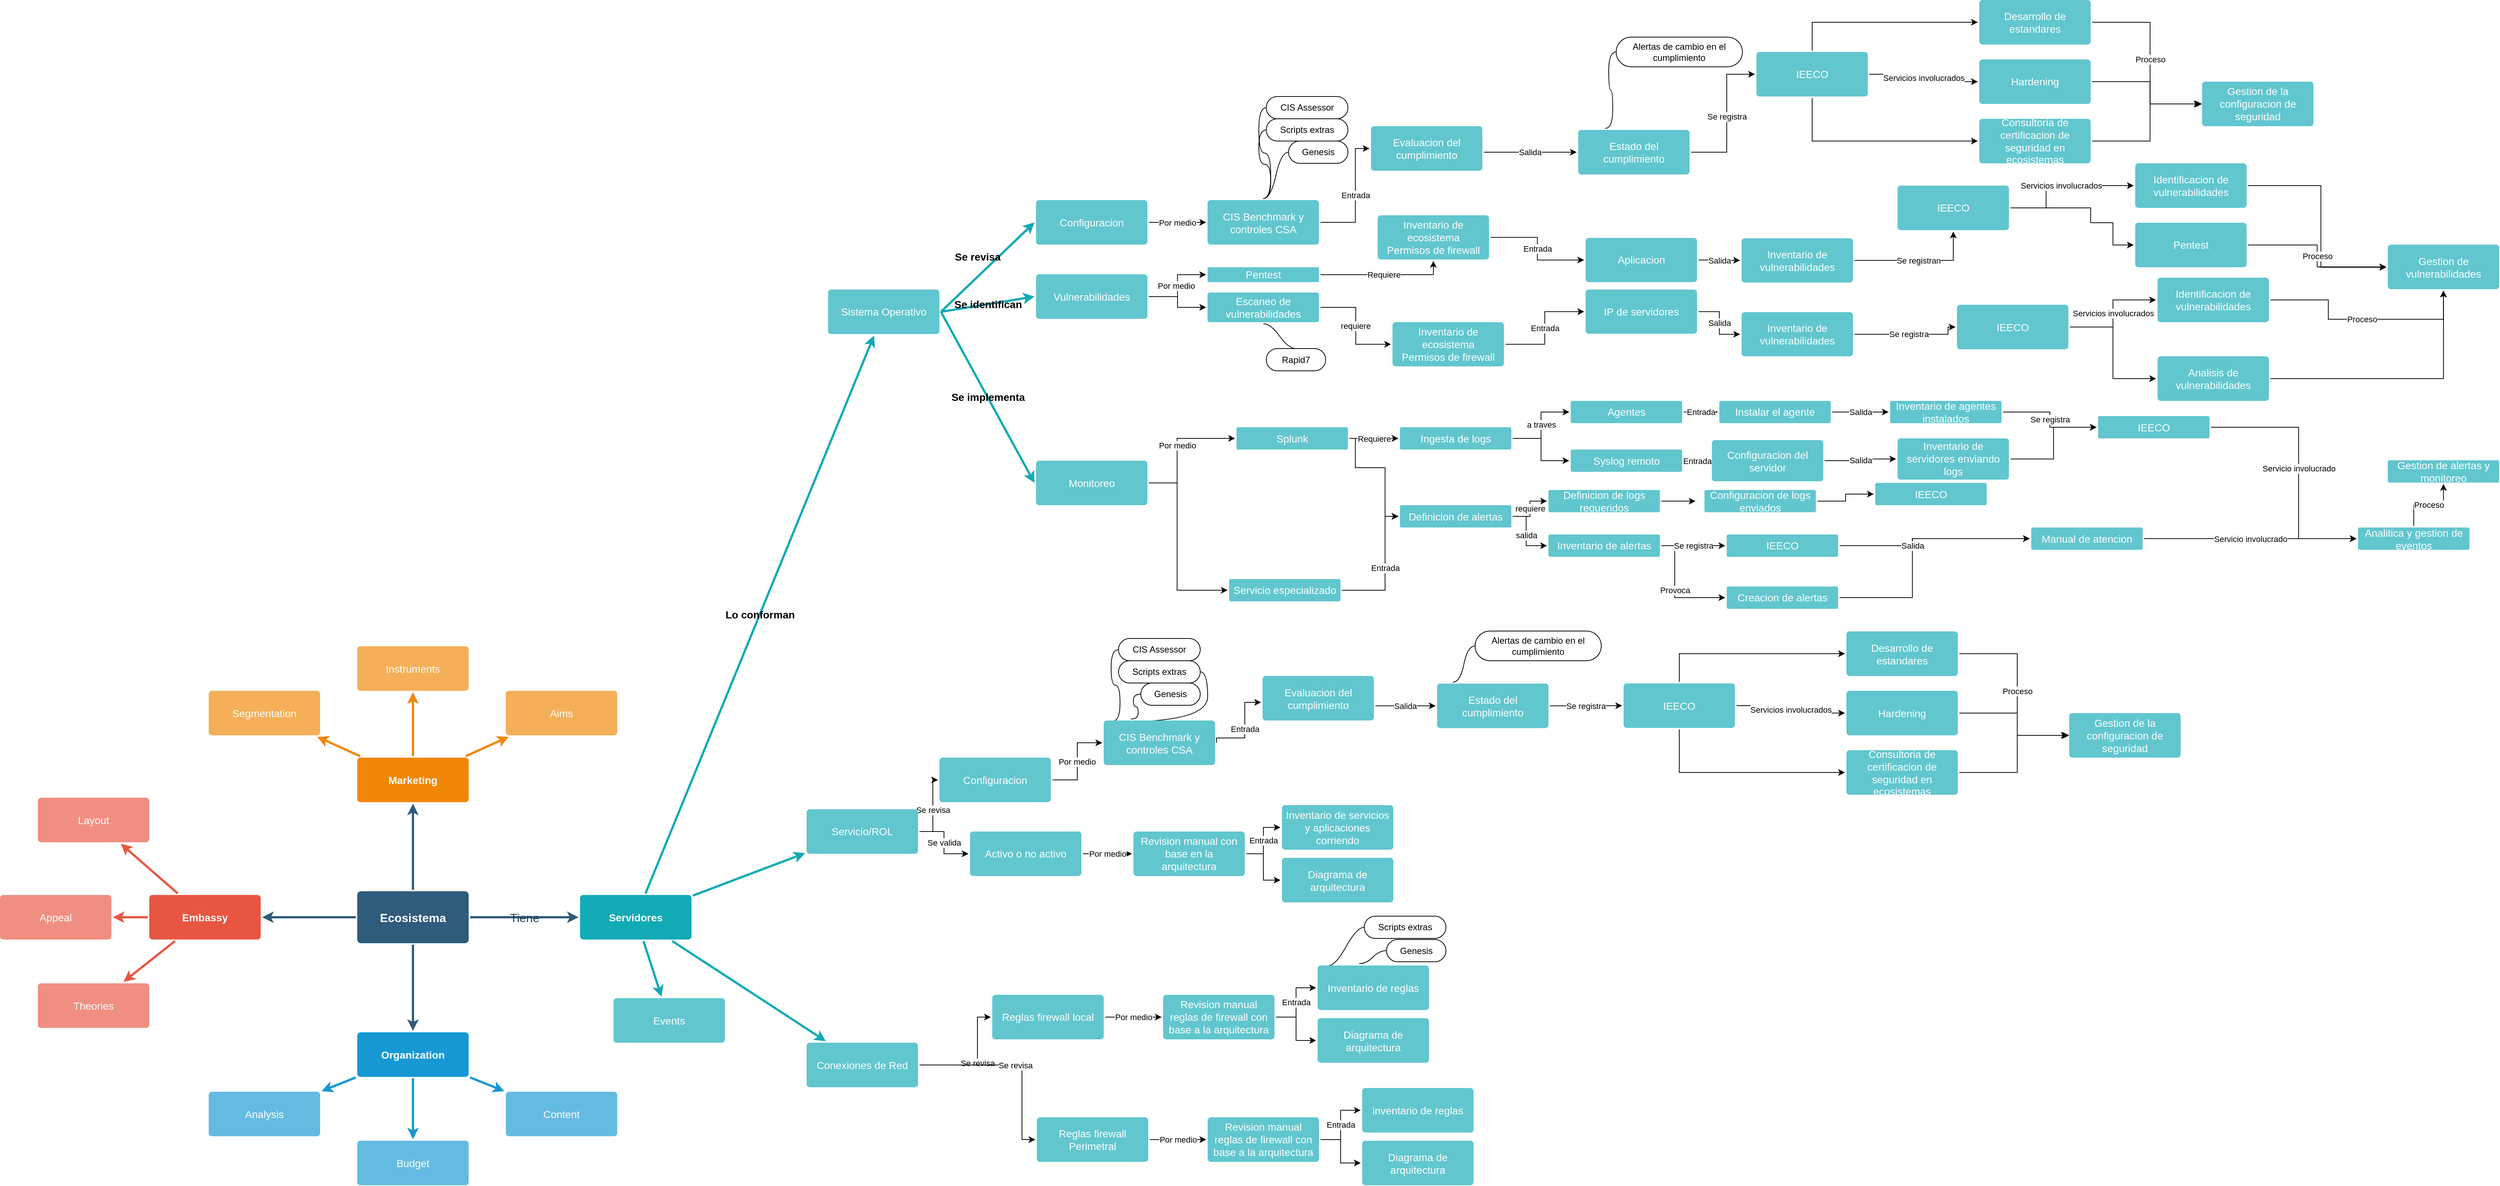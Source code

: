 <mxfile version="14.9.6" type="device"><diagram id="6a731a19-8d31-9384-78a2-239565b7b9f0" name="Page-1"><mxGraphModel dx="942" dy="1499" grid="1" gridSize="10" guides="1" tooltips="1" connect="1" arrows="1" fold="1" page="1" pageScale="1" pageWidth="1169" pageHeight="827" background="none" math="0" shadow="0"><root><mxCell id="0"/><mxCell id="1" parent="0"/><mxCell id="1745" value="" style="edgeStyle=none;rounded=0;jumpStyle=none;html=1;shadow=0;labelBackgroundColor=none;startArrow=none;startFill=0;endArrow=classic;endFill=1;jettySize=auto;orthogonalLoop=1;strokeColor=#2F5B7C;strokeWidth=3;fontFamily=Helvetica;fontSize=16;fontColor=#23445D;spacing=5;" parent="1" source="1749" target="1764" edge="1"><mxGeometry relative="1" as="geometry"/></mxCell><mxCell id="1746" value="Tiene" style="edgeStyle=none;rounded=0;jumpStyle=none;html=1;shadow=0;labelBackgroundColor=none;startArrow=none;startFill=0;endArrow=classic;endFill=1;jettySize=auto;orthogonalLoop=1;strokeColor=#2F5B7C;strokeWidth=3;fontFamily=Helvetica;fontSize=16;fontColor=#23445D;spacing=5;" parent="1" source="1749" target="1771" edge="1"><mxGeometry relative="1" as="geometry"/></mxCell><mxCell id="1747" value="" style="edgeStyle=none;rounded=0;jumpStyle=none;html=1;shadow=0;labelBackgroundColor=none;startArrow=none;startFill=0;endArrow=classic;endFill=1;jettySize=auto;orthogonalLoop=1;strokeColor=#2F5B7C;strokeWidth=3;fontFamily=Helvetica;fontSize=16;fontColor=#23445D;spacing=5;" parent="1" source="1749" target="1760" edge="1"><mxGeometry relative="1" as="geometry"/></mxCell><mxCell id="1748" value="" style="edgeStyle=none;rounded=0;jumpStyle=none;html=1;shadow=0;labelBackgroundColor=none;startArrow=none;startFill=0;endArrow=classic;endFill=1;jettySize=auto;orthogonalLoop=1;strokeColor=#2F5B7C;strokeWidth=3;fontFamily=Helvetica;fontSize=16;fontColor=#23445D;spacing=5;" parent="1" source="1749" target="1753" edge="1"><mxGeometry relative="1" as="geometry"/></mxCell><mxCell id="1749" value="Ecosistema" style="rounded=1;whiteSpace=wrap;html=1;shadow=0;labelBackgroundColor=none;strokeColor=none;strokeWidth=3;fillColor=#2F5B7C;fontFamily=Helvetica;fontSize=16;fontColor=#FFFFFF;align=center;fontStyle=1;spacing=5;arcSize=7;perimeterSpacing=2;" parent="1" vertex="1"><mxGeometry x="495" y="380.5" width="150" height="70" as="geometry"/></mxCell><mxCell id="1750" value="" style="edgeStyle=none;rounded=1;jumpStyle=none;html=1;shadow=0;labelBackgroundColor=none;startArrow=none;startFill=0;jettySize=auto;orthogonalLoop=1;strokeColor=#E85642;strokeWidth=3;fontFamily=Helvetica;fontSize=14;fontColor=#FFFFFF;spacing=5;fontStyle=1;fillColor=#b0e3e6;" parent="1" source="1753" target="1756" edge="1"><mxGeometry relative="1" as="geometry"/></mxCell><mxCell id="1751" value="" style="edgeStyle=none;rounded=1;jumpStyle=none;html=1;shadow=0;labelBackgroundColor=none;startArrow=none;startFill=0;jettySize=auto;orthogonalLoop=1;strokeColor=#E85642;strokeWidth=3;fontFamily=Helvetica;fontSize=14;fontColor=#FFFFFF;spacing=5;fontStyle=1;fillColor=#b0e3e6;" parent="1" source="1753" target="1755" edge="1"><mxGeometry relative="1" as="geometry"/></mxCell><mxCell id="1752" value="" style="edgeStyle=none;rounded=1;jumpStyle=none;html=1;shadow=0;labelBackgroundColor=none;startArrow=none;startFill=0;jettySize=auto;orthogonalLoop=1;strokeColor=#E85642;strokeWidth=3;fontFamily=Helvetica;fontSize=14;fontColor=#FFFFFF;spacing=5;fontStyle=1;fillColor=#b0e3e6;" parent="1" source="1753" target="1754" edge="1"><mxGeometry relative="1" as="geometry"/></mxCell><mxCell id="1753" value="Embassy" style="rounded=1;whiteSpace=wrap;html=1;shadow=0;labelBackgroundColor=none;strokeColor=none;strokeWidth=3;fillColor=#e85642;fontFamily=Helvetica;fontSize=14;fontColor=#FFFFFF;align=center;spacing=5;fontStyle=1;arcSize=7;perimeterSpacing=2;" parent="1" vertex="1"><mxGeometry x="215" y="385.5" width="150" height="60" as="geometry"/></mxCell><mxCell id="1754" value="Theories" style="rounded=1;whiteSpace=wrap;html=1;shadow=0;labelBackgroundColor=none;strokeColor=none;strokeWidth=3;fillColor=#f08e81;fontFamily=Helvetica;fontSize=14;fontColor=#FFFFFF;align=center;spacing=5;fontStyle=0;arcSize=7;perimeterSpacing=2;" parent="1" vertex="1"><mxGeometry x="65" y="504.5" width="150" height="60" as="geometry"/></mxCell><mxCell id="1755" value="Appeal" style="rounded=1;whiteSpace=wrap;html=1;shadow=0;labelBackgroundColor=none;strokeColor=none;strokeWidth=3;fillColor=#f08e81;fontFamily=Helvetica;fontSize=14;fontColor=#FFFFFF;align=center;spacing=5;fontStyle=0;arcSize=7;perimeterSpacing=2;" parent="1" vertex="1"><mxGeometry x="14" y="385.5" width="150" height="60" as="geometry"/></mxCell><mxCell id="1756" value="Layout" style="rounded=1;whiteSpace=wrap;html=1;shadow=0;labelBackgroundColor=none;strokeColor=none;strokeWidth=3;fillColor=#f08e81;fontFamily=Helvetica;fontSize=14;fontColor=#FFFFFF;align=center;spacing=5;fontStyle=0;arcSize=7;perimeterSpacing=2;" parent="1" vertex="1"><mxGeometry x="65" y="254.5" width="150" height="60" as="geometry"/></mxCell><mxCell id="1757" value="" style="edgeStyle=none;rounded=0;jumpStyle=none;html=1;shadow=0;labelBackgroundColor=none;startArrow=none;startFill=0;endArrow=classic;endFill=1;jettySize=auto;orthogonalLoop=1;strokeColor=#1699D3;strokeWidth=3;fontFamily=Helvetica;fontSize=14;fontColor=#FFFFFF;spacing=5;" parent="1" source="1760" target="1763" edge="1"><mxGeometry relative="1" as="geometry"/></mxCell><mxCell id="1758" value="" style="edgeStyle=none;rounded=0;jumpStyle=none;html=1;shadow=0;labelBackgroundColor=none;startArrow=none;startFill=0;endArrow=classic;endFill=1;jettySize=auto;orthogonalLoop=1;strokeColor=#1699D3;strokeWidth=3;fontFamily=Helvetica;fontSize=14;fontColor=#FFFFFF;spacing=5;" parent="1" source="1760" target="1762" edge="1"><mxGeometry relative="1" as="geometry"/></mxCell><mxCell id="1759" value="" style="edgeStyle=none;rounded=0;jumpStyle=none;html=1;shadow=0;labelBackgroundColor=none;startArrow=none;startFill=0;endArrow=classic;endFill=1;jettySize=auto;orthogonalLoop=1;strokeColor=#1699D3;strokeWidth=3;fontFamily=Helvetica;fontSize=14;fontColor=#FFFFFF;spacing=5;" parent="1" source="1760" target="1761" edge="1"><mxGeometry relative="1" as="geometry"/></mxCell><mxCell id="1760" value="Organization" style="rounded=1;whiteSpace=wrap;html=1;shadow=0;labelBackgroundColor=none;strokeColor=none;strokeWidth=3;fillColor=#1699d3;fontFamily=Helvetica;fontSize=14;fontColor=#FFFFFF;align=center;spacing=5;fontStyle=1;arcSize=7;perimeterSpacing=2;" parent="1" vertex="1"><mxGeometry x="495" y="570.5" width="150" height="60" as="geometry"/></mxCell><mxCell id="1761" value="Content" style="rounded=1;whiteSpace=wrap;html=1;shadow=0;labelBackgroundColor=none;strokeColor=none;strokeWidth=3;fillColor=#64bbe2;fontFamily=Helvetica;fontSize=14;fontColor=#FFFFFF;align=center;spacing=5;arcSize=7;perimeterSpacing=2;" parent="1" vertex="1"><mxGeometry x="695" y="650.5" width="150" height="60" as="geometry"/></mxCell><mxCell id="1762" value="Budget" style="rounded=1;whiteSpace=wrap;html=1;shadow=0;labelBackgroundColor=none;strokeColor=none;strokeWidth=3;fillColor=#64bbe2;fontFamily=Helvetica;fontSize=14;fontColor=#FFFFFF;align=center;spacing=5;arcSize=7;perimeterSpacing=2;" parent="1" vertex="1"><mxGeometry x="495" y="716.5" width="150" height="60" as="geometry"/></mxCell><mxCell id="1763" value="Analysis" style="rounded=1;whiteSpace=wrap;html=1;shadow=0;labelBackgroundColor=none;strokeColor=none;strokeWidth=3;fillColor=#64bbe2;fontFamily=Helvetica;fontSize=14;fontColor=#FFFFFF;align=center;spacing=5;arcSize=7;perimeterSpacing=2;" parent="1" vertex="1"><mxGeometry x="295" y="650.5" width="150" height="60" as="geometry"/></mxCell><mxCell id="1764" value="Marketing" style="rounded=1;whiteSpace=wrap;html=1;shadow=0;labelBackgroundColor=none;strokeColor=none;strokeWidth=3;fillColor=#F08705;fontFamily=Helvetica;fontSize=14;fontColor=#FFFFFF;align=center;spacing=5;fontStyle=1;arcSize=7;perimeterSpacing=2;" parent="1" vertex="1"><mxGeometry x="495" y="200.5" width="150" height="60" as="geometry"/></mxCell><mxCell id="1765" value="Aims&lt;br&gt;" style="rounded=1;whiteSpace=wrap;html=1;shadow=0;labelBackgroundColor=none;strokeColor=none;strokeWidth=3;fillColor=#f5af58;fontFamily=Helvetica;fontSize=14;fontColor=#FFFFFF;align=center;spacing=5;arcSize=7;perimeterSpacing=2;" parent="1" vertex="1"><mxGeometry x="695" y="110.5" width="150" height="60" as="geometry"/></mxCell><mxCell id="1766" value="" style="edgeStyle=none;rounded=0;jumpStyle=none;html=1;shadow=0;labelBackgroundColor=none;startArrow=none;startFill=0;endArrow=classic;endFill=1;jettySize=auto;orthogonalLoop=1;strokeColor=#F08705;strokeWidth=3;fontFamily=Helvetica;fontSize=14;fontColor=#FFFFFF;spacing=5;" parent="1" source="1764" target="1765" edge="1"><mxGeometry relative="1" as="geometry"/></mxCell><mxCell id="1767" value="Instruments" style="rounded=1;whiteSpace=wrap;html=1;shadow=0;labelBackgroundColor=none;strokeColor=none;strokeWidth=3;fillColor=#f5af58;fontFamily=Helvetica;fontSize=14;fontColor=#FFFFFF;align=center;spacing=5;arcSize=7;perimeterSpacing=2;" parent="1" vertex="1"><mxGeometry x="495" y="50.5" width="150" height="60" as="geometry"/></mxCell><mxCell id="1768" value="" style="edgeStyle=none;rounded=0;jumpStyle=none;html=1;shadow=0;labelBackgroundColor=none;startArrow=none;startFill=0;endArrow=classic;endFill=1;jettySize=auto;orthogonalLoop=1;strokeColor=#F08705;strokeWidth=3;fontFamily=Helvetica;fontSize=14;fontColor=#FFFFFF;spacing=5;" parent="1" source="1764" target="1767" edge="1"><mxGeometry relative="1" as="geometry"/></mxCell><mxCell id="1769" value="Segmentation" style="rounded=1;whiteSpace=wrap;html=1;shadow=0;labelBackgroundColor=none;strokeColor=none;strokeWidth=3;fillColor=#f5af58;fontFamily=Helvetica;fontSize=14;fontColor=#FFFFFF;align=center;spacing=5;arcSize=7;perimeterSpacing=2;" parent="1" vertex="1"><mxGeometry x="295" y="110.5" width="150" height="60" as="geometry"/></mxCell><mxCell id="1770" value="" style="edgeStyle=none;rounded=0;jumpStyle=none;html=1;shadow=0;labelBackgroundColor=none;startArrow=none;startFill=0;endArrow=classic;endFill=1;jettySize=auto;orthogonalLoop=1;strokeColor=#F08705;strokeWidth=3;fontFamily=Helvetica;fontSize=14;fontColor=#FFFFFF;spacing=5;" parent="1" source="1764" target="1769" edge="1"><mxGeometry relative="1" as="geometry"/></mxCell><mxCell id="1771" value="Servidores" style="rounded=1;whiteSpace=wrap;html=1;shadow=0;labelBackgroundColor=none;strokeColor=none;strokeWidth=3;fillColor=#12aab5;fontFamily=Helvetica;fontSize=14;fontColor=#FFFFFF;align=center;spacing=5;fontStyle=1;arcSize=7;perimeterSpacing=2;" parent="1" vertex="1"><mxGeometry x="795" y="385.5" width="150" height="60" as="geometry"/></mxCell><mxCell id="1772" value="Events" style="rounded=1;whiteSpace=wrap;html=1;shadow=0;labelBackgroundColor=none;strokeColor=none;strokeWidth=3;fillColor=#61c6ce;fontFamily=Helvetica;fontSize=14;fontColor=#FFFFFF;align=center;spacing=5;fontStyle=0;arcSize=7;perimeterSpacing=2;" parent="1" vertex="1"><mxGeometry x="840" y="524.5" width="150" height="60" as="geometry"/></mxCell><mxCell id="1773" value="" style="edgeStyle=none;rounded=1;jumpStyle=none;html=1;shadow=0;labelBackgroundColor=none;startArrow=none;startFill=0;jettySize=auto;orthogonalLoop=1;strokeColor=#12AAB5;strokeWidth=3;fontFamily=Helvetica;fontSize=14;fontColor=#FFFFFF;spacing=5;fontStyle=1;fillColor=#b0e3e6;" parent="1" source="1771" target="1772" edge="1"><mxGeometry relative="1" as="geometry"/></mxCell><mxCell id="TvKrNNRXnBUt-BZZlU7T-1802" value="Se revisa" style="edgeStyle=orthogonalEdgeStyle;rounded=0;orthogonalLoop=1;jettySize=auto;html=1;entryX=0;entryY=0.5;entryDx=0;entryDy=0;" edge="1" parent="1" source="1774" target="TvKrNNRXnBUt-BZZlU7T-1779"><mxGeometry relative="1" as="geometry"><Array as="points"><mxPoint x="1270" y="300"/><mxPoint x="1270" y="231"/></Array></mxGeometry></mxCell><mxCell id="TvKrNNRXnBUt-BZZlU7T-1812" value="Se valida" style="edgeStyle=orthogonalEdgeStyle;rounded=0;orthogonalLoop=1;jettySize=auto;html=1;" edge="1" parent="1" source="1774" target="TvKrNNRXnBUt-BZZlU7T-1811"><mxGeometry relative="1" as="geometry"/></mxCell><mxCell id="1774" value="Servicio/ROL" style="rounded=1;whiteSpace=wrap;html=1;shadow=0;labelBackgroundColor=none;strokeColor=none;strokeWidth=3;fillColor=#61c6ce;fontFamily=Helvetica;fontSize=14;fontColor=#FFFFFF;align=center;spacing=5;fontStyle=0;arcSize=7;perimeterSpacing=2;" parent="1" vertex="1"><mxGeometry x="1100" y="270" width="150" height="60" as="geometry"/></mxCell><mxCell id="1775" value="" style="edgeStyle=none;rounded=1;jumpStyle=none;html=1;shadow=0;labelBackgroundColor=none;startArrow=none;startFill=0;jettySize=auto;orthogonalLoop=1;strokeColor=#12AAB5;strokeWidth=3;fontFamily=Helvetica;fontSize=14;fontColor=#FFFFFF;spacing=5;fontStyle=1;fillColor=#b0e3e6;" parent="1" source="1771" target="1774" edge="1"><mxGeometry relative="1" as="geometry"/></mxCell><mxCell id="TvKrNNRXnBUt-BZZlU7T-1825" value="Se revisa" style="edgeStyle=orthogonalEdgeStyle;rounded=0;orthogonalLoop=1;jettySize=auto;html=1;entryX=0;entryY=0.5;entryDx=0;entryDy=0;" edge="1" parent="1" source="1776" target="TvKrNNRXnBUt-BZZlU7T-1820"><mxGeometry relative="1" as="geometry"><Array as="points"><mxPoint x="1330" y="615"/><mxPoint x="1330" y="550"/></Array></mxGeometry></mxCell><mxCell id="1776" value="Conexiones de Red" style="rounded=1;whiteSpace=wrap;html=1;shadow=0;labelBackgroundColor=none;strokeColor=none;strokeWidth=3;fillColor=#61c6ce;fontFamily=Helvetica;fontSize=14;fontColor=#FFFFFF;align=center;spacing=5;fontStyle=0;arcSize=7;perimeterSpacing=2;" parent="1" vertex="1"><mxGeometry x="1100" y="584.5" width="150" height="60" as="geometry"/></mxCell><mxCell id="1777" value="" style="edgeStyle=none;rounded=1;jumpStyle=none;html=1;shadow=0;labelBackgroundColor=none;startArrow=none;startFill=0;jettySize=auto;orthogonalLoop=1;strokeColor=#12AAB5;strokeWidth=3;fontFamily=Helvetica;fontSize=14;fontColor=#FFFFFF;spacing=5;fontStyle=1;fillColor=#b0e3e6;" parent="1" source="1771" target="1776" edge="1"><mxGeometry relative="1" as="geometry"/></mxCell><mxCell id="1778" value="Sistema Operativo" style="rounded=1;whiteSpace=wrap;html=1;shadow=0;labelBackgroundColor=none;strokeColor=none;strokeWidth=3;fillColor=#61c6ce;fontFamily=Helvetica;fontSize=14;fontColor=#FFFFFF;align=center;spacing=5;fontStyle=0;arcSize=7;perimeterSpacing=2;" parent="1" vertex="1"><mxGeometry x="1128.87" y="-430" width="150" height="60" as="geometry"/></mxCell><mxCell id="1779" value="Lo conforman" style="edgeStyle=none;rounded=1;jumpStyle=none;html=1;shadow=0;labelBackgroundColor=none;startArrow=none;startFill=0;jettySize=auto;orthogonalLoop=1;strokeColor=#12AAB5;strokeWidth=3;fontFamily=Helvetica;fontSize=14;spacing=5;fontStyle=1;fillColor=#b0e3e6;" parent="1" source="1771" target="1778" edge="1"><mxGeometry relative="1" as="geometry"><mxPoint x="940" y="380" as="sourcePoint"/></mxGeometry></mxCell><mxCell id="Pq-vD1rmc7yuEy8Ajyy5-1790" value="Por medio" style="edgeStyle=orthogonalEdgeStyle;rounded=0;orthogonalLoop=1;jettySize=auto;html=1;fontColor=#000000;entryX=0;entryY=0.5;entryDx=0;entryDy=0;" parent="1" source="Pq-vD1rmc7yuEy8Ajyy5-1780" target="Pq-vD1rmc7yuEy8Ajyy5-1791" edge="1"><mxGeometry relative="1" as="geometry"><mxPoint x="1659.87" y="-520.5" as="targetPoint"/></mxGeometry></mxCell><mxCell id="Pq-vD1rmc7yuEy8Ajyy5-1780" value="Configuracion" style="rounded=1;whiteSpace=wrap;html=1;shadow=0;labelBackgroundColor=none;strokeColor=none;strokeWidth=3;fillColor=#61c6ce;fontFamily=Helvetica;fontSize=14;fontColor=#FFFFFF;align=center;spacing=5;fontStyle=0;arcSize=7;perimeterSpacing=2;" parent="1" vertex="1"><mxGeometry x="1408.87" y="-550.5" width="150" height="60" as="geometry"/></mxCell><mxCell id="Pq-vD1rmc7yuEy8Ajyy5-1784" value="Se revisa" style="edgeStyle=none;rounded=1;jumpStyle=none;html=1;shadow=0;labelBackgroundColor=none;startArrow=none;startFill=0;jettySize=auto;orthogonalLoop=1;strokeColor=#12AAB5;strokeWidth=3;fontFamily=Helvetica;fontSize=14;spacing=5;fontStyle=1;fillColor=#b0e3e6;exitX=1;exitY=0.5;exitDx=0;exitDy=0;entryX=0;entryY=0.5;entryDx=0;entryDy=0;" parent="1" source="1778" target="Pq-vD1rmc7yuEy8Ajyy5-1780" edge="1"><mxGeometry x="-0.01" y="20" relative="1" as="geometry"><mxPoint x="1218.875" y="-148.5" as="sourcePoint"/><mxPoint x="1263.685" y="-230" as="targetPoint"/><mxPoint as="offset"/></mxGeometry></mxCell><mxCell id="Pq-vD1rmc7yuEy8Ajyy5-1818" value="Por medio&amp;nbsp;" style="edgeStyle=orthogonalEdgeStyle;rounded=0;orthogonalLoop=1;jettySize=auto;html=1;entryX=0;entryY=0.5;entryDx=0;entryDy=0;fontColor=#000000;" parent="1" source="Pq-vD1rmc7yuEy8Ajyy5-1785" target="Pq-vD1rmc7yuEy8Ajyy5-1816" edge="1"><mxGeometry relative="1" as="geometry"/></mxCell><mxCell id="Pq-vD1rmc7yuEy8Ajyy5-1819" style="edgeStyle=orthogonalEdgeStyle;rounded=0;orthogonalLoop=1;jettySize=auto;html=1;entryX=0;entryY=0.5;entryDx=0;entryDy=0;fontColor=#000000;" parent="1" source="Pq-vD1rmc7yuEy8Ajyy5-1785" target="Pq-vD1rmc7yuEy8Ajyy5-1817" edge="1"><mxGeometry relative="1" as="geometry"/></mxCell><mxCell id="Pq-vD1rmc7yuEy8Ajyy5-1785" value="Vulnerabilidades" style="rounded=1;whiteSpace=wrap;html=1;shadow=0;labelBackgroundColor=none;strokeColor=none;strokeWidth=3;fillColor=#61c6ce;fontFamily=Helvetica;fontSize=14;fontColor=#FFFFFF;align=center;spacing=5;fontStyle=0;arcSize=7;perimeterSpacing=2;" parent="1" vertex="1"><mxGeometry x="1408.87" y="-450.5" width="150" height="60" as="geometry"/></mxCell><mxCell id="Pq-vD1rmc7yuEy8Ajyy5-1787" value="Se identifican" style="edgeStyle=none;rounded=1;jumpStyle=none;html=1;shadow=0;labelBackgroundColor=none;startArrow=none;startFill=0;jettySize=auto;orthogonalLoop=1;strokeColor=#12AAB5;strokeWidth=3;fontFamily=Helvetica;fontSize=14;spacing=5;fontStyle=1;fillColor=#b0e3e6;exitX=1;exitY=0.5;exitDx=0;exitDy=0;entryX=0;entryY=0.5;entryDx=0;entryDy=0;" parent="1" source="1778" target="Pq-vD1rmc7yuEy8Ajyy5-1785" edge="1"><mxGeometry relative="1" as="geometry"><mxPoint x="1215.87" y="-90" as="sourcePoint"/><mxPoint x="1276.87" y="-190" as="targetPoint"/></mxGeometry></mxCell><mxCell id="Pq-vD1rmc7yuEy8Ajyy5-1864" value="Por medio" style="edgeStyle=orthogonalEdgeStyle;rounded=0;orthogonalLoop=1;jettySize=auto;html=1;entryX=0;entryY=0.5;entryDx=0;entryDy=0;fontColor=#000000;" parent="1" source="Pq-vD1rmc7yuEy8Ajyy5-1788" target="Pq-vD1rmc7yuEy8Ajyy5-1860" edge="1"><mxGeometry relative="1" as="geometry"><Array as="points"><mxPoint x="1598.87" y="-169"/><mxPoint x="1598.87" y="-229"/></Array></mxGeometry></mxCell><mxCell id="Pq-vD1rmc7yuEy8Ajyy5-1893" style="edgeStyle=orthogonalEdgeStyle;rounded=0;orthogonalLoop=1;jettySize=auto;html=1;entryX=0;entryY=0.5;entryDx=0;entryDy=0;fontColor=#000000;" parent="1" source="Pq-vD1rmc7yuEy8Ajyy5-1788" target="Pq-vD1rmc7yuEy8Ajyy5-1859" edge="1"><mxGeometry relative="1" as="geometry"><Array as="points"><mxPoint x="1598.87" y="-169"/><mxPoint x="1598.87" y="-25"/></Array></mxGeometry></mxCell><mxCell id="Pq-vD1rmc7yuEy8Ajyy5-1788" value="Monitoreo" style="rounded=1;whiteSpace=wrap;html=1;shadow=0;labelBackgroundColor=none;strokeColor=none;strokeWidth=3;fillColor=#61c6ce;fontFamily=Helvetica;fontSize=14;fontColor=#FFFFFF;align=center;spacing=5;fontStyle=0;arcSize=7;perimeterSpacing=2;" parent="1" vertex="1"><mxGeometry x="1408.87" y="-199.5" width="150" height="60" as="geometry"/></mxCell><mxCell id="Pq-vD1rmc7yuEy8Ajyy5-1789" value="Se implementa" style="edgeStyle=none;rounded=1;jumpStyle=none;html=1;shadow=0;labelBackgroundColor=none;startArrow=none;startFill=0;jettySize=auto;orthogonalLoop=1;strokeColor=#12AAB5;strokeWidth=3;fontFamily=Helvetica;fontSize=14;spacing=5;fontStyle=1;fillColor=#b0e3e6;exitX=1;exitY=0.5;exitDx=0;exitDy=0;entryX=0;entryY=0.5;entryDx=0;entryDy=0;" parent="1" source="1778" target="Pq-vD1rmc7yuEy8Ajyy5-1788" edge="1"><mxGeometry relative="1" as="geometry"><mxPoint x="1215.87" y="-10" as="sourcePoint"/><mxPoint x="1286.87" y="-100" as="targetPoint"/></mxGeometry></mxCell><mxCell id="Pq-vD1rmc7yuEy8Ajyy5-1793" value="Entrada" style="edgeStyle=orthogonalEdgeStyle;rounded=0;orthogonalLoop=1;jettySize=auto;html=1;fontColor=#000000;" parent="1" source="Pq-vD1rmc7yuEy8Ajyy5-1791" target="Pq-vD1rmc7yuEy8Ajyy5-1792" edge="1"><mxGeometry relative="1" as="geometry"><Array as="points"><mxPoint x="1838.87" y="-520"/><mxPoint x="1838.87" y="-620"/></Array></mxGeometry></mxCell><mxCell id="Pq-vD1rmc7yuEy8Ajyy5-1791" value="CIS Benchmark y controles CSA" style="rounded=1;whiteSpace=wrap;html=1;shadow=0;labelBackgroundColor=none;strokeColor=none;strokeWidth=3;fillColor=#61c6ce;fontFamily=Helvetica;fontSize=14;fontColor=#FFFFFF;align=center;spacing=5;fontStyle=0;arcSize=7;perimeterSpacing=2;" parent="1" vertex="1"><mxGeometry x="1639.87" y="-550.5" width="150" height="60" as="geometry"/></mxCell><mxCell id="Pq-vD1rmc7yuEy8Ajyy5-1795" value="Salida" style="edgeStyle=orthogonalEdgeStyle;rounded=0;orthogonalLoop=1;jettySize=auto;html=1;fontColor=#000000;entryX=0;entryY=0.5;entryDx=0;entryDy=0;" parent="1" source="Pq-vD1rmc7yuEy8Ajyy5-1792" target="Pq-vD1rmc7yuEy8Ajyy5-1794" edge="1"><mxGeometry relative="1" as="geometry"><mxPoint x="2067.87" y="-520.5" as="targetPoint"/><Array as="points"><mxPoint x="2038.87" y="-615"/><mxPoint x="2038.87" y="-615"/></Array></mxGeometry></mxCell><mxCell id="Pq-vD1rmc7yuEy8Ajyy5-1792" value="Evaluacion del cumplimiento" style="rounded=1;whiteSpace=wrap;html=1;shadow=0;labelBackgroundColor=none;strokeColor=none;strokeWidth=3;fillColor=#61c6ce;fontFamily=Helvetica;fontSize=14;fontColor=#FFFFFF;align=center;spacing=5;fontStyle=0;arcSize=7;perimeterSpacing=2;" parent="1" vertex="1"><mxGeometry x="1859.87" y="-650" width="150" height="60" as="geometry"/></mxCell><mxCell id="Pq-vD1rmc7yuEy8Ajyy5-1805" value="Se registra" style="edgeStyle=orthogonalEdgeStyle;rounded=0;orthogonalLoop=1;jettySize=auto;html=1;entryX=0;entryY=0.5;entryDx=0;entryDy=0;fontColor=#000000;" parent="1" source="Pq-vD1rmc7yuEy8Ajyy5-1794" target="Pq-vD1rmc7yuEy8Ajyy5-1796" edge="1"><mxGeometry relative="1" as="geometry"><Array as="points"><mxPoint x="2338.87" y="-615"/><mxPoint x="2338.87" y="-720"/></Array></mxGeometry></mxCell><mxCell id="Pq-vD1rmc7yuEy8Ajyy5-1794" value="Estado del cumplimiento" style="rounded=1;whiteSpace=wrap;html=1;shadow=0;labelBackgroundColor=none;strokeColor=none;strokeWidth=3;fillColor=#61c6ce;fontFamily=Helvetica;fontSize=14;fontColor=#FFFFFF;align=center;spacing=5;fontStyle=0;arcSize=7;perimeterSpacing=2;" parent="1" vertex="1"><mxGeometry x="2138.87" y="-645" width="150" height="60" as="geometry"/></mxCell><mxCell id="Pq-vD1rmc7yuEy8Ajyy5-1808" value="Servicios involucrados" style="edgeStyle=orthogonalEdgeStyle;rounded=0;orthogonalLoop=1;jettySize=auto;html=1;entryX=0;entryY=0.5;entryDx=0;entryDy=0;fontColor=#000000;" parent="1" source="Pq-vD1rmc7yuEy8Ajyy5-1796" target="Pq-vD1rmc7yuEy8Ajyy5-1806" edge="1"><mxGeometry relative="1" as="geometry"/></mxCell><mxCell id="Pq-vD1rmc7yuEy8Ajyy5-1855" style="edgeStyle=orthogonalEdgeStyle;rounded=0;orthogonalLoop=1;jettySize=auto;html=1;entryX=0;entryY=0.5;entryDx=0;entryDy=0;fontColor=#000000;" parent="1" source="Pq-vD1rmc7yuEy8Ajyy5-1796" target="Pq-vD1rmc7yuEy8Ajyy5-1810" edge="1"><mxGeometry relative="1" as="geometry"><Array as="points"><mxPoint x="2453.87" y="-630"/></Array></mxGeometry></mxCell><mxCell id="Pq-vD1rmc7yuEy8Ajyy5-1856" style="edgeStyle=orthogonalEdgeStyle;rounded=0;orthogonalLoop=1;jettySize=auto;html=1;entryX=0;entryY=0.5;entryDx=0;entryDy=0;fontColor=#000000;" parent="1" source="Pq-vD1rmc7yuEy8Ajyy5-1796" target="Pq-vD1rmc7yuEy8Ajyy5-1809" edge="1"><mxGeometry relative="1" as="geometry"><Array as="points"><mxPoint x="2453.87" y="-790"/></Array></mxGeometry></mxCell><mxCell id="Pq-vD1rmc7yuEy8Ajyy5-1796" value="IEECO" style="rounded=1;whiteSpace=wrap;html=1;shadow=0;labelBackgroundColor=none;strokeColor=none;strokeWidth=3;fillColor=#61c6ce;fontFamily=Helvetica;fontSize=14;fontColor=#FFFFFF;align=center;spacing=5;fontStyle=0;arcSize=7;perimeterSpacing=2;" parent="1" vertex="1"><mxGeometry x="2378.87" y="-750" width="150" height="60" as="geometry"/></mxCell><mxCell id="Pq-vD1rmc7yuEy8Ajyy5-1801" value="Genesis" style="whiteSpace=wrap;html=1;rounded=1;arcSize=50;align=center;verticalAlign=middle;strokeWidth=1;autosize=1;spacing=4;treeFolding=1;treeMoving=1;newEdgeStyle={&quot;edgeStyle&quot;:&quot;entityRelationEdgeStyle&quot;,&quot;startArrow&quot;:&quot;none&quot;,&quot;endArrow&quot;:&quot;none&quot;,&quot;segment&quot;:10,&quot;curved&quot;:1};fontColor=#000000;" parent="1" vertex="1"><mxGeometry x="1748.87" y="-630" width="80" height="30" as="geometry"/></mxCell><mxCell id="Pq-vD1rmc7yuEy8Ajyy5-1802" value="" style="edgeStyle=entityRelationEdgeStyle;startArrow=none;endArrow=none;segment=10;curved=1;fontColor=#000000;exitX=0.5;exitY=0;exitDx=0;exitDy=0;" parent="1" source="Pq-vD1rmc7yuEy8Ajyy5-1791" target="Pq-vD1rmc7yuEy8Ajyy5-1801" edge="1"><mxGeometry relative="1" as="geometry"><mxPoint x="1509.87" y="-589.5" as="sourcePoint"/></mxGeometry></mxCell><mxCell id="Pq-vD1rmc7yuEy8Ajyy5-1803" value="Scripts extras" style="whiteSpace=wrap;html=1;rounded=1;arcSize=50;align=center;verticalAlign=middle;strokeWidth=1;autosize=1;spacing=4;treeFolding=1;treeMoving=1;newEdgeStyle={&quot;edgeStyle&quot;:&quot;entityRelationEdgeStyle&quot;,&quot;startArrow&quot;:&quot;none&quot;,&quot;endArrow&quot;:&quot;none&quot;,&quot;segment&quot;:10,&quot;curved&quot;:1};fontColor=#000000;" parent="1" vertex="1"><mxGeometry x="1718.87" y="-660" width="110" height="30" as="geometry"/></mxCell><mxCell id="Pq-vD1rmc7yuEy8Ajyy5-1804" value="" style="edgeStyle=entityRelationEdgeStyle;startArrow=none;endArrow=none;segment=10;curved=1;fontColor=#000000;exitX=0.5;exitY=0;exitDx=0;exitDy=0;" parent="1" source="Pq-vD1rmc7yuEy8Ajyy5-1791" target="Pq-vD1rmc7yuEy8Ajyy5-1803" edge="1"><mxGeometry relative="1" as="geometry"><mxPoint x="1636.87" y="-320" as="sourcePoint"/></mxGeometry></mxCell><mxCell id="Pq-vD1rmc7yuEy8Ajyy5-1812" style="edgeStyle=orthogonalEdgeStyle;rounded=0;orthogonalLoop=1;jettySize=auto;html=1;fontColor=#000000;" parent="1" source="Pq-vD1rmc7yuEy8Ajyy5-1806" target="Pq-vD1rmc7yuEy8Ajyy5-1807" edge="1"><mxGeometry relative="1" as="geometry"><Array as="points"><mxPoint x="2908.87" y="-710"/><mxPoint x="2908.87" y="-680"/></Array></mxGeometry></mxCell><mxCell id="Pq-vD1rmc7yuEy8Ajyy5-1806" value="Hardening" style="rounded=1;whiteSpace=wrap;html=1;shadow=0;labelBackgroundColor=none;strokeColor=none;strokeWidth=3;fillColor=#61c6ce;fontFamily=Helvetica;fontSize=14;fontColor=#FFFFFF;align=center;spacing=5;fontStyle=0;arcSize=7;perimeterSpacing=2;" parent="1" vertex="1"><mxGeometry x="2678.87" y="-740" width="150" height="60" as="geometry"/></mxCell><mxCell id="Pq-vD1rmc7yuEy8Ajyy5-1807" value="Gestion de la configuracion de seguridad" style="rounded=1;whiteSpace=wrap;html=1;shadow=0;labelBackgroundColor=none;strokeColor=none;strokeWidth=3;fillColor=#61c6ce;fontFamily=Helvetica;fontSize=14;fontColor=#FFFFFF;align=center;spacing=5;fontStyle=0;arcSize=7;perimeterSpacing=2;" parent="1" vertex="1"><mxGeometry x="2978.87" y="-710" width="150" height="60" as="geometry"/></mxCell><mxCell id="Pq-vD1rmc7yuEy8Ajyy5-1857" value="Proceso" style="edgeStyle=orthogonalEdgeStyle;rounded=0;orthogonalLoop=1;jettySize=auto;html=1;entryX=0;entryY=0.5;entryDx=0;entryDy=0;fontColor=#000000;" parent="1" source="Pq-vD1rmc7yuEy8Ajyy5-1809" target="Pq-vD1rmc7yuEy8Ajyy5-1807" edge="1"><mxGeometry relative="1" as="geometry"><Array as="points"><mxPoint x="2908.87" y="-790"/><mxPoint x="2908.87" y="-680"/></Array></mxGeometry></mxCell><mxCell id="Pq-vD1rmc7yuEy8Ajyy5-1809" value="Desarrollo de estandares" style="rounded=1;whiteSpace=wrap;html=1;shadow=0;labelBackgroundColor=none;strokeColor=none;strokeWidth=3;fillColor=#61c6ce;fontFamily=Helvetica;fontSize=14;fontColor=#FFFFFF;align=center;spacing=5;fontStyle=0;arcSize=7;perimeterSpacing=2;" parent="1" vertex="1"><mxGeometry x="2678.87" y="-820" width="150" height="60" as="geometry"/></mxCell><mxCell id="Pq-vD1rmc7yuEy8Ajyy5-1821" value="Requiere" style="edgeStyle=orthogonalEdgeStyle;rounded=0;orthogonalLoop=1;jettySize=auto;html=1;fontColor=#000000;" parent="1" source="Pq-vD1rmc7yuEy8Ajyy5-1816" target="Pq-vD1rmc7yuEy8Ajyy5-1820" edge="1"><mxGeometry relative="1" as="geometry"/></mxCell><mxCell id="Pq-vD1rmc7yuEy8Ajyy5-1816" value="Pentest" style="rounded=1;whiteSpace=wrap;html=1;shadow=0;labelBackgroundColor=none;strokeColor=none;strokeWidth=3;fillColor=#61c6ce;fontFamily=Helvetica;fontSize=14;fontColor=#FFFFFF;align=center;spacing=5;fontStyle=0;arcSize=7;perimeterSpacing=2;" parent="1" vertex="1"><mxGeometry x="1639.87" y="-460" width="150" height="20" as="geometry"/></mxCell><mxCell id="Pq-vD1rmc7yuEy8Ajyy5-1837" value="requiere" style="edgeStyle=orthogonalEdgeStyle;rounded=0;orthogonalLoop=1;jettySize=auto;html=1;fontColor=#000000;" parent="1" source="Pq-vD1rmc7yuEy8Ajyy5-1817" target="Pq-vD1rmc7yuEy8Ajyy5-1836" edge="1"><mxGeometry relative="1" as="geometry"/></mxCell><mxCell id="Pq-vD1rmc7yuEy8Ajyy5-1817" value="Escaneo de vulnerabilidades" style="rounded=1;whiteSpace=wrap;html=1;shadow=0;labelBackgroundColor=none;strokeColor=none;strokeWidth=3;fillColor=#61c6ce;fontFamily=Helvetica;fontSize=14;fontColor=#FFFFFF;align=center;spacing=5;fontStyle=0;arcSize=7;perimeterSpacing=2;" parent="1" vertex="1"><mxGeometry x="1639.87" y="-426" width="150" height="40" as="geometry"/></mxCell><mxCell id="Pq-vD1rmc7yuEy8Ajyy5-1825" value="Entrada" style="edgeStyle=orthogonalEdgeStyle;rounded=0;orthogonalLoop=1;jettySize=auto;html=1;fontColor=#000000;entryX=0;entryY=0.5;entryDx=0;entryDy=0;" parent="1" source="Pq-vD1rmc7yuEy8Ajyy5-1820" target="Pq-vD1rmc7yuEy8Ajyy5-1822" edge="1"><mxGeometry relative="1" as="geometry"><mxPoint x="2098.87" y="-480" as="targetPoint"/></mxGeometry></mxCell><mxCell id="Pq-vD1rmc7yuEy8Ajyy5-1820" value="Inventario de ecosistema&lt;br&gt;Permisos de firewall" style="rounded=1;whiteSpace=wrap;html=1;shadow=0;labelBackgroundColor=none;strokeColor=none;strokeWidth=3;fillColor=#61c6ce;fontFamily=Helvetica;fontSize=14;fontColor=#FFFFFF;align=center;spacing=5;fontStyle=0;arcSize=7;perimeterSpacing=2;" parent="1" vertex="1"><mxGeometry x="1868.87" y="-530" width="150" height="59.5" as="geometry"/></mxCell><mxCell id="Pq-vD1rmc7yuEy8Ajyy5-1826" value="Salida" style="edgeStyle=orthogonalEdgeStyle;rounded=0;orthogonalLoop=1;jettySize=auto;html=1;entryX=0;entryY=0.5;entryDx=0;entryDy=0;fontColor=#000000;" parent="1" source="Pq-vD1rmc7yuEy8Ajyy5-1822" target="Pq-vD1rmc7yuEy8Ajyy5-1823" edge="1"><mxGeometry relative="1" as="geometry"/></mxCell><mxCell id="Pq-vD1rmc7yuEy8Ajyy5-1822" value="Aplicacion" style="rounded=1;whiteSpace=wrap;html=1;shadow=0;labelBackgroundColor=none;strokeColor=none;strokeWidth=3;fillColor=#61c6ce;fontFamily=Helvetica;fontSize=14;fontColor=#FFFFFF;align=center;spacing=5;fontStyle=0;arcSize=7;perimeterSpacing=2;" parent="1" vertex="1"><mxGeometry x="2148.87" y="-499.5" width="150" height="59.5" as="geometry"/></mxCell><mxCell id="Pq-vD1rmc7yuEy8Ajyy5-1827" value="Se registran" style="edgeStyle=orthogonalEdgeStyle;rounded=0;orthogonalLoop=1;jettySize=auto;html=1;fontColor=#000000;" parent="1" source="Pq-vD1rmc7yuEy8Ajyy5-1823" target="Pq-vD1rmc7yuEy8Ajyy5-1824" edge="1"><mxGeometry relative="1" as="geometry"/></mxCell><mxCell id="Pq-vD1rmc7yuEy8Ajyy5-1823" value="Inventario de vulnerabilidades" style="rounded=1;whiteSpace=wrap;html=1;shadow=0;labelBackgroundColor=none;strokeColor=none;strokeWidth=3;fillColor=#61c6ce;fontFamily=Helvetica;fontSize=14;fontColor=#FFFFFF;align=center;spacing=5;fontStyle=0;arcSize=7;perimeterSpacing=2;" parent="1" vertex="1"><mxGeometry x="2358.87" y="-499" width="150" height="59.5" as="geometry"/></mxCell><mxCell id="Pq-vD1rmc7yuEy8Ajyy5-1830" value="Servicios involucrados" style="edgeStyle=orthogonalEdgeStyle;rounded=0;orthogonalLoop=1;jettySize=auto;html=1;fontColor=#000000;exitX=1;exitY=0.5;exitDx=0;exitDy=0;" parent="1" source="Pq-vD1rmc7yuEy8Ajyy5-1824" target="Pq-vD1rmc7yuEy8Ajyy5-1828" edge="1"><mxGeometry relative="1" as="geometry"><mxPoint x="2780.87" y="-480" as="sourcePoint"/><Array as="points"><mxPoint x="2768.87" y="-540"/><mxPoint x="2768.87" y="-570"/></Array></mxGeometry></mxCell><mxCell id="Pq-vD1rmc7yuEy8Ajyy5-1831" style="edgeStyle=orthogonalEdgeStyle;rounded=0;orthogonalLoop=1;jettySize=auto;html=1;entryX=0;entryY=0.5;entryDx=0;entryDy=0;fontColor=#000000;exitX=1;exitY=0.5;exitDx=0;exitDy=0;" parent="1" source="Pq-vD1rmc7yuEy8Ajyy5-1824" target="Pq-vD1rmc7yuEy8Ajyy5-1829" edge="1"><mxGeometry relative="1" as="geometry"><mxPoint x="2780.87" y="-480" as="sourcePoint"/><Array as="points"><mxPoint x="2828.87" y="-540"/><mxPoint x="2828.87" y="-520"/><mxPoint x="2858.87" y="-520"/><mxPoint x="2858.87" y="-490"/></Array></mxGeometry></mxCell><mxCell id="Pq-vD1rmc7yuEy8Ajyy5-1824" value="IEECO" style="rounded=1;whiteSpace=wrap;html=1;shadow=0;labelBackgroundColor=none;strokeColor=none;strokeWidth=3;fillColor=#61c6ce;fontFamily=Helvetica;fontSize=14;fontColor=#FFFFFF;align=center;spacing=5;fontStyle=0;arcSize=7;perimeterSpacing=2;" parent="1" vertex="1"><mxGeometry x="2568.87" y="-570" width="150" height="60" as="geometry"/></mxCell><mxCell id="Pq-vD1rmc7yuEy8Ajyy5-1833" style="edgeStyle=orthogonalEdgeStyle;rounded=0;orthogonalLoop=1;jettySize=auto;html=1;fontColor=#000000;" parent="1" source="Pq-vD1rmc7yuEy8Ajyy5-1828" target="Pq-vD1rmc7yuEy8Ajyy5-1832" edge="1"><mxGeometry relative="1" as="geometry"><Array as="points"><mxPoint x="3138.87" y="-570"/><mxPoint x="3138.87" y="-460"/></Array></mxGeometry></mxCell><mxCell id="Pq-vD1rmc7yuEy8Ajyy5-1828" value="Identificacion de vulnerabilidades" style="rounded=1;whiteSpace=wrap;html=1;shadow=0;labelBackgroundColor=none;strokeColor=none;strokeWidth=3;fillColor=#61c6ce;fontFamily=Helvetica;fontSize=14;fontColor=#FFFFFF;align=center;spacing=5;fontStyle=0;arcSize=7;perimeterSpacing=2;" parent="1" vertex="1"><mxGeometry x="2888.87" y="-600" width="150" height="60" as="geometry"/></mxCell><mxCell id="Pq-vD1rmc7yuEy8Ajyy5-1834" value="Proceso" style="edgeStyle=orthogonalEdgeStyle;rounded=0;orthogonalLoop=1;jettySize=auto;html=1;entryX=0;entryY=0.5;entryDx=0;entryDy=0;fontColor=#000000;" parent="1" source="Pq-vD1rmc7yuEy8Ajyy5-1829" target="Pq-vD1rmc7yuEy8Ajyy5-1832" edge="1"><mxGeometry relative="1" as="geometry"><Array as="points"><mxPoint x="3133.87" y="-490"/><mxPoint x="3133.87" y="-460"/></Array></mxGeometry></mxCell><mxCell id="Pq-vD1rmc7yuEy8Ajyy5-1829" value="Pentest" style="rounded=1;whiteSpace=wrap;html=1;shadow=0;labelBackgroundColor=none;strokeColor=none;strokeWidth=3;fillColor=#61c6ce;fontFamily=Helvetica;fontSize=14;fontColor=#FFFFFF;align=center;spacing=5;fontStyle=0;arcSize=7;perimeterSpacing=2;" parent="1" vertex="1"><mxGeometry x="2888.87" y="-520" width="150" height="60" as="geometry"/></mxCell><mxCell id="Pq-vD1rmc7yuEy8Ajyy5-1832" value="Gestion de vulnerabilidades" style="rounded=1;whiteSpace=wrap;html=1;shadow=0;labelBackgroundColor=none;strokeColor=none;strokeWidth=3;fillColor=#61c6ce;fontFamily=Helvetica;fontSize=14;fontColor=#FFFFFF;align=center;spacing=5;fontStyle=0;arcSize=7;perimeterSpacing=2;" parent="1" vertex="1"><mxGeometry x="3228.87" y="-490.5" width="150" height="60" as="geometry"/></mxCell><mxCell id="Pq-vD1rmc7yuEy8Ajyy5-1840" value="Entrada" style="edgeStyle=orthogonalEdgeStyle;rounded=0;orthogonalLoop=1;jettySize=auto;html=1;fontColor=#000000;" parent="1" source="Pq-vD1rmc7yuEy8Ajyy5-1836" target="Pq-vD1rmc7yuEy8Ajyy5-1838" edge="1"><mxGeometry relative="1" as="geometry"><mxPoint x="2037.87" y="-380.7" as="targetPoint"/></mxGeometry></mxCell><mxCell id="Pq-vD1rmc7yuEy8Ajyy5-1836" value="Inventario de ecosistema&lt;br&gt;Permisos de firewall" style="rounded=1;whiteSpace=wrap;html=1;shadow=0;labelBackgroundColor=none;strokeColor=none;strokeWidth=3;fillColor=#61c6ce;fontFamily=Helvetica;fontSize=14;fontColor=#FFFFFF;align=center;spacing=5;fontStyle=0;arcSize=7;perimeterSpacing=2;" parent="1" vertex="1"><mxGeometry x="1888.87" y="-386" width="150" height="59.5" as="geometry"/></mxCell><mxCell id="Pq-vD1rmc7yuEy8Ajyy5-1845" value="Salida" style="edgeStyle=orthogonalEdgeStyle;rounded=0;orthogonalLoop=1;jettySize=auto;html=1;entryX=0;entryY=0.5;entryDx=0;entryDy=0;fontColor=#000000;" parent="1" source="Pq-vD1rmc7yuEy8Ajyy5-1838" target="Pq-vD1rmc7yuEy8Ajyy5-1841" edge="1"><mxGeometry relative="1" as="geometry"/></mxCell><mxCell id="Pq-vD1rmc7yuEy8Ajyy5-1838" value="IP de servidores" style="rounded=1;whiteSpace=wrap;html=1;shadow=0;labelBackgroundColor=none;strokeColor=none;strokeWidth=3;fillColor=#61c6ce;fontFamily=Helvetica;fontSize=14;fontColor=#FFFFFF;align=center;spacing=5;fontStyle=0;arcSize=7;perimeterSpacing=2;" parent="1" vertex="1"><mxGeometry x="2148.87" y="-430" width="150" height="59.5" as="geometry"/></mxCell><mxCell id="Pq-vD1rmc7yuEy8Ajyy5-1846" value="Se registra" style="edgeStyle=orthogonalEdgeStyle;rounded=0;orthogonalLoop=1;jettySize=auto;html=1;fontColor=#000000;entryX=0;entryY=0.5;entryDx=0;entryDy=0;" parent="1" source="Pq-vD1rmc7yuEy8Ajyy5-1841" target="Pq-vD1rmc7yuEy8Ajyy5-1842" edge="1"><mxGeometry relative="1" as="geometry"><mxPoint x="2648.87" y="-230" as="targetPoint"/><Array as="points"><mxPoint x="2636.87" y="-370"/></Array></mxGeometry></mxCell><mxCell id="Pq-vD1rmc7yuEy8Ajyy5-1841" value="Inventario de vulnerabilidades" style="rounded=1;whiteSpace=wrap;html=1;shadow=0;labelBackgroundColor=none;strokeColor=none;strokeWidth=3;fillColor=#61c6ce;fontFamily=Helvetica;fontSize=14;fontColor=#FFFFFF;align=center;spacing=5;fontStyle=0;arcSize=7;perimeterSpacing=2;" parent="1" vertex="1"><mxGeometry x="2358.87" y="-399.5" width="150" height="59.5" as="geometry"/></mxCell><mxCell id="Pq-vD1rmc7yuEy8Ajyy5-1847" value="Servicios involucrados" style="edgeStyle=orthogonalEdgeStyle;rounded=0;orthogonalLoop=1;jettySize=auto;html=1;fontColor=#000000;" parent="1" source="Pq-vD1rmc7yuEy8Ajyy5-1842" target="Pq-vD1rmc7yuEy8Ajyy5-1843" edge="1"><mxGeometry relative="1" as="geometry"/></mxCell><mxCell id="Pq-vD1rmc7yuEy8Ajyy5-1848" style="edgeStyle=orthogonalEdgeStyle;rounded=0;orthogonalLoop=1;jettySize=auto;html=1;entryX=0;entryY=0.5;entryDx=0;entryDy=0;fontColor=#000000;" parent="1" source="Pq-vD1rmc7yuEy8Ajyy5-1842" target="Pq-vD1rmc7yuEy8Ajyy5-1844" edge="1"><mxGeometry relative="1" as="geometry"><Array as="points"><mxPoint x="2858.87" y="-379"/><mxPoint x="2858.87" y="-310"/></Array></mxGeometry></mxCell><mxCell id="Pq-vD1rmc7yuEy8Ajyy5-1842" value="IEECO" style="rounded=1;whiteSpace=wrap;html=1;shadow=0;labelBackgroundColor=none;strokeColor=none;strokeWidth=3;fillColor=#61c6ce;fontFamily=Helvetica;fontSize=14;fontColor=#FFFFFF;align=center;spacing=5;fontStyle=0;arcSize=7;perimeterSpacing=2;" parent="1" vertex="1"><mxGeometry x="2648.87" y="-409.5" width="150" height="60" as="geometry"/></mxCell><mxCell id="Pq-vD1rmc7yuEy8Ajyy5-1849" value="Proceso" style="edgeStyle=orthogonalEdgeStyle;rounded=0;orthogonalLoop=1;jettySize=auto;html=1;entryX=0.5;entryY=1;entryDx=0;entryDy=0;fontColor=#000000;" parent="1" source="Pq-vD1rmc7yuEy8Ajyy5-1843" target="Pq-vD1rmc7yuEy8Ajyy5-1832" edge="1"><mxGeometry relative="1" as="geometry"><Array as="points"><mxPoint x="3148.87" y="-416"/><mxPoint x="3148.87" y="-390"/><mxPoint x="3303.87" y="-390"/></Array></mxGeometry></mxCell><mxCell id="Pq-vD1rmc7yuEy8Ajyy5-1843" value="Identificacion de vulnerabilidades" style="rounded=1;whiteSpace=wrap;html=1;shadow=0;labelBackgroundColor=none;strokeColor=none;strokeWidth=3;fillColor=#61c6ce;fontFamily=Helvetica;fontSize=14;fontColor=#FFFFFF;align=center;spacing=5;fontStyle=0;arcSize=7;perimeterSpacing=2;" parent="1" vertex="1"><mxGeometry x="2918.87" y="-446" width="150" height="60" as="geometry"/></mxCell><mxCell id="Pq-vD1rmc7yuEy8Ajyy5-1850" style="edgeStyle=orthogonalEdgeStyle;rounded=0;orthogonalLoop=1;jettySize=auto;html=1;fontColor=#000000;" parent="1" source="Pq-vD1rmc7yuEy8Ajyy5-1844" target="Pq-vD1rmc7yuEy8Ajyy5-1832" edge="1"><mxGeometry relative="1" as="geometry"/></mxCell><mxCell id="Pq-vD1rmc7yuEy8Ajyy5-1844" value="Analisis de vulnerabilidades" style="rounded=1;whiteSpace=wrap;html=1;shadow=0;labelBackgroundColor=none;strokeColor=none;strokeWidth=3;fillColor=#61c6ce;fontFamily=Helvetica;fontSize=14;fontColor=#FFFFFF;align=center;spacing=5;fontStyle=0;arcSize=7;perimeterSpacing=2;" parent="1" vertex="1"><mxGeometry x="2918.87" y="-340" width="150" height="60" as="geometry"/></mxCell><mxCell id="Pq-vD1rmc7yuEy8Ajyy5-1851" value="Rapid7" style="whiteSpace=wrap;html=1;rounded=1;arcSize=50;align=center;verticalAlign=middle;strokeWidth=1;autosize=1;spacing=4;treeFolding=1;treeMoving=1;newEdgeStyle={&quot;edgeStyle&quot;:&quot;entityRelationEdgeStyle&quot;,&quot;startArrow&quot;:&quot;none&quot;,&quot;endArrow&quot;:&quot;none&quot;,&quot;segment&quot;:10,&quot;curved&quot;:1};fontColor=#000000;" parent="1" vertex="1"><mxGeometry x="1718.87" y="-350.5" width="80" height="30" as="geometry"/></mxCell><mxCell id="Pq-vD1rmc7yuEy8Ajyy5-1852" value="" style="edgeStyle=entityRelationEdgeStyle;startArrow=none;endArrow=none;segment=10;curved=1;fontColor=#000000;exitX=0.5;exitY=0;exitDx=0;exitDy=0;entryX=0.5;entryY=1;entryDx=0;entryDy=0;" parent="1" source="Pq-vD1rmc7yuEy8Ajyy5-1851" target="Pq-vD1rmc7yuEy8Ajyy5-1817" edge="1"><mxGeometry relative="1" as="geometry"><mxPoint x="1699.87" y="-308" as="sourcePoint"/><mxPoint x="1714.87" y="-370.5" as="targetPoint"/></mxGeometry></mxCell><mxCell id="Pq-vD1rmc7yuEy8Ajyy5-1858" style="edgeStyle=orthogonalEdgeStyle;rounded=0;orthogonalLoop=1;jettySize=auto;html=1;fontColor=#000000;" parent="1" source="Pq-vD1rmc7yuEy8Ajyy5-1810" edge="1"><mxGeometry relative="1" as="geometry"><mxPoint x="2978.87" y="-680" as="targetPoint"/><Array as="points"><mxPoint x="2908.87" y="-630"/><mxPoint x="2908.87" y="-680"/></Array></mxGeometry></mxCell><mxCell id="Pq-vD1rmc7yuEy8Ajyy5-1810" value="Consultoria de certificacion de seguridad en ecosistemas" style="rounded=1;whiteSpace=wrap;html=1;shadow=0;labelBackgroundColor=none;strokeColor=none;strokeWidth=3;fillColor=#61c6ce;fontFamily=Helvetica;fontSize=14;fontColor=#FFFFFF;align=center;spacing=5;fontStyle=0;arcSize=7;perimeterSpacing=2;" parent="1" vertex="1"><mxGeometry x="2678.87" y="-660" width="150" height="60" as="geometry"/></mxCell><mxCell id="Pq-vD1rmc7yuEy8Ajyy5-1895" value="Entrada" style="edgeStyle=orthogonalEdgeStyle;rounded=0;orthogonalLoop=1;jettySize=auto;html=1;entryX=0;entryY=0.5;entryDx=0;entryDy=0;fontColor=#000000;" parent="1" source="Pq-vD1rmc7yuEy8Ajyy5-1859" target="Pq-vD1rmc7yuEy8Ajyy5-1869" edge="1"><mxGeometry relative="1" as="geometry"><Array as="points"><mxPoint x="1878.87" y="-25"/><mxPoint x="1878.87" y="-124"/></Array></mxGeometry></mxCell><mxCell id="Pq-vD1rmc7yuEy8Ajyy5-1859" value="Servicio especializado" style="rounded=1;whiteSpace=wrap;html=1;shadow=0;labelBackgroundColor=none;strokeColor=none;strokeWidth=3;fillColor=#61c6ce;fontFamily=Helvetica;fontSize=14;fontColor=#FFFFFF;align=center;spacing=5;fontStyle=0;arcSize=7;perimeterSpacing=2;" parent="1" vertex="1"><mxGeometry x="1668.87" y="-40" width="150" height="30" as="geometry"/></mxCell><mxCell id="Pq-vD1rmc7yuEy8Ajyy5-1865" value="Requiere" style="edgeStyle=orthogonalEdgeStyle;rounded=0;orthogonalLoop=1;jettySize=auto;html=1;fontColor=#000000;" parent="1" source="Pq-vD1rmc7yuEy8Ajyy5-1860" target="Pq-vD1rmc7yuEy8Ajyy5-1861" edge="1"><mxGeometry relative="1" as="geometry"/></mxCell><mxCell id="Pq-vD1rmc7yuEy8Ajyy5-1894" style="edgeStyle=orthogonalEdgeStyle;rounded=0;orthogonalLoop=1;jettySize=auto;html=1;entryX=0;entryY=0.5;entryDx=0;entryDy=0;fontColor=#000000;" parent="1" source="Pq-vD1rmc7yuEy8Ajyy5-1860" target="Pq-vD1rmc7yuEy8Ajyy5-1869" edge="1"><mxGeometry relative="1" as="geometry"><Array as="points"><mxPoint x="1838.87" y="-229"/><mxPoint x="1838.87" y="-190"/><mxPoint x="1878.87" y="-190"/><mxPoint x="1878.87" y="-124"/></Array></mxGeometry></mxCell><mxCell id="Pq-vD1rmc7yuEy8Ajyy5-1860" value="Splunk" style="rounded=1;whiteSpace=wrap;html=1;shadow=0;labelBackgroundColor=none;strokeColor=none;strokeWidth=3;fillColor=#61c6ce;fontFamily=Helvetica;fontSize=14;fontColor=#FFFFFF;align=center;spacing=5;fontStyle=0;arcSize=7;perimeterSpacing=2;" parent="1" vertex="1"><mxGeometry x="1678.87" y="-244.5" width="150" height="30" as="geometry"/></mxCell><mxCell id="Pq-vD1rmc7yuEy8Ajyy5-1866" value="a traves" style="edgeStyle=orthogonalEdgeStyle;rounded=0;orthogonalLoop=1;jettySize=auto;html=1;entryX=0;entryY=0.5;entryDx=0;entryDy=0;fontColor=#000000;" parent="1" source="Pq-vD1rmc7yuEy8Ajyy5-1861" target="Pq-vD1rmc7yuEy8Ajyy5-1862" edge="1"><mxGeometry relative="1" as="geometry"><Array as="points"><mxPoint x="2088.87" y="-229"/><mxPoint x="2088.87" y="-265"/></Array></mxGeometry></mxCell><mxCell id="Pq-vD1rmc7yuEy8Ajyy5-1867" style="edgeStyle=orthogonalEdgeStyle;rounded=0;orthogonalLoop=1;jettySize=auto;html=1;fontColor=#000000;" parent="1" source="Pq-vD1rmc7yuEy8Ajyy5-1861" target="Pq-vD1rmc7yuEy8Ajyy5-1863" edge="1"><mxGeometry relative="1" as="geometry"/></mxCell><mxCell id="Pq-vD1rmc7yuEy8Ajyy5-1861" value="Ingesta de logs&lt;span style=&quot;color: rgba(0 , 0 , 0 , 0) ; font-family: monospace ; font-size: 0px&quot;&gt;%3CmxGraphModel%3E%3Croot%3E%3CmxCell%20id%3D%220%22%2F%3E%3CmxCell%20id%3D%221%22%20parent%3D%220%22%2F%3E%3CmxCell%20id%3D%222%22%20value%3D%22Splunk%22%20style%3D%22rounded%3D1%3BwhiteSpace%3Dwrap%3Bhtml%3D1%3Bshadow%3D0%3BlabelBackgroundColor%3Dnone%3BstrokeColor%3Dnone%3BstrokeWidth%3D3%3BfillColor%3D%2361c6ce%3BfontFamily%3DHelvetica%3BfontSize%3D14%3BfontColor%3D%23FFFFFF%3Balign%3Dcenter%3Bspacing%3D5%3BfontStyle%3D0%3BarcSize%3D7%3BperimeterSpacing%3D2%3B%22%20vertex%3D%221%22%20parent%3D%221%22%3E%3CmxGeometry%20x%3D%221450%22%20y%3D%22125.5%22%20width%3D%22150%22%20height%3D%2230%22%20as%3D%22geometry%22%2F%3E%3C%2FmxCell%3E%3C%2Froot%3E%3C%2FmxGraphModel%3E&lt;/span&gt;" style="rounded=1;whiteSpace=wrap;html=1;shadow=0;labelBackgroundColor=none;strokeColor=none;strokeWidth=3;fillColor=#61c6ce;fontFamily=Helvetica;fontSize=14;fontColor=#FFFFFF;align=center;spacing=5;fontStyle=0;arcSize=7;perimeterSpacing=2;" parent="1" vertex="1"><mxGeometry x="1898.87" y="-244.5" width="150" height="30" as="geometry"/></mxCell><mxCell id="Pq-vD1rmc7yuEy8Ajyy5-1875" value="Entrada" style="edgeStyle=orthogonalEdgeStyle;rounded=0;orthogonalLoop=1;jettySize=auto;html=1;fontColor=#000000;" parent="1" source="Pq-vD1rmc7yuEy8Ajyy5-1862" target="Pq-vD1rmc7yuEy8Ajyy5-1868" edge="1"><mxGeometry relative="1" as="geometry"/></mxCell><mxCell id="Pq-vD1rmc7yuEy8Ajyy5-1862" value="Agentes" style="rounded=1;whiteSpace=wrap;html=1;shadow=0;labelBackgroundColor=none;strokeColor=none;strokeWidth=3;fillColor=#61c6ce;fontFamily=Helvetica;fontSize=14;fontColor=#FFFFFF;align=center;spacing=5;fontStyle=0;arcSize=7;perimeterSpacing=2;" parent="1" vertex="1"><mxGeometry x="2128.87" y="-280" width="150" height="30" as="geometry"/></mxCell><mxCell id="Pq-vD1rmc7yuEy8Ajyy5-1883" value="Entrada" style="edgeStyle=orthogonalEdgeStyle;rounded=0;orthogonalLoop=1;jettySize=auto;html=1;entryX=0;entryY=0.5;entryDx=0;entryDy=0;fontColor=#000000;" parent="1" source="Pq-vD1rmc7yuEy8Ajyy5-1863" target="Pq-vD1rmc7yuEy8Ajyy5-1890" edge="1"><mxGeometry relative="1" as="geometry"/></mxCell><mxCell id="Pq-vD1rmc7yuEy8Ajyy5-1863" value="Syslog remoto" style="rounded=1;whiteSpace=wrap;html=1;shadow=0;labelBackgroundColor=none;strokeColor=none;strokeWidth=3;fillColor=#61c6ce;fontFamily=Helvetica;fontSize=14;fontColor=#FFFFFF;align=center;spacing=5;fontStyle=0;arcSize=7;perimeterSpacing=2;" parent="1" vertex="1"><mxGeometry x="2128.87" y="-214.5" width="150" height="30" as="geometry"/></mxCell><mxCell id="Pq-vD1rmc7yuEy8Ajyy5-1874" value="Salida" style="edgeStyle=orthogonalEdgeStyle;rounded=0;orthogonalLoop=1;jettySize=auto;html=1;fontColor=#000000;" parent="1" source="Pq-vD1rmc7yuEy8Ajyy5-1868" target="Pq-vD1rmc7yuEy8Ajyy5-1871" edge="1"><mxGeometry relative="1" as="geometry"/></mxCell><mxCell id="Pq-vD1rmc7yuEy8Ajyy5-1868" value="Instalar el agente" style="rounded=1;whiteSpace=wrap;html=1;shadow=0;labelBackgroundColor=none;strokeColor=none;strokeWidth=3;fillColor=#61c6ce;fontFamily=Helvetica;fontSize=14;fontColor=#FFFFFF;align=center;spacing=5;fontStyle=0;arcSize=7;perimeterSpacing=2;" parent="1" vertex="1"><mxGeometry x="2328.87" y="-280" width="150" height="30" as="geometry"/></mxCell><mxCell id="Pq-vD1rmc7yuEy8Ajyy5-1896" value="requiere" style="edgeStyle=orthogonalEdgeStyle;rounded=0;orthogonalLoop=1;jettySize=auto;html=1;entryX=0;entryY=0.5;entryDx=0;entryDy=0;fontColor=#000000;" parent="1" source="Pq-vD1rmc7yuEy8Ajyy5-1869" target="Pq-vD1rmc7yuEy8Ajyy5-1877" edge="1"><mxGeometry relative="1" as="geometry"/></mxCell><mxCell id="Pq-vD1rmc7yuEy8Ajyy5-1897" value="salida" style="edgeStyle=orthogonalEdgeStyle;rounded=0;orthogonalLoop=1;jettySize=auto;html=1;entryX=0;entryY=0.5;entryDx=0;entryDy=0;fontColor=#000000;" parent="1" source="Pq-vD1rmc7yuEy8Ajyy5-1869" target="Pq-vD1rmc7yuEy8Ajyy5-1879" edge="1"><mxGeometry relative="1" as="geometry"><Array as="points"><mxPoint x="2068.87" y="-124"/><mxPoint x="2068.87" y="-85"/></Array></mxGeometry></mxCell><mxCell id="Pq-vD1rmc7yuEy8Ajyy5-1869" value="Definicion de alertas" style="rounded=1;whiteSpace=wrap;html=1;shadow=0;labelBackgroundColor=none;strokeColor=none;strokeWidth=3;fillColor=#61c6ce;fontFamily=Helvetica;fontSize=14;fontColor=#FFFFFF;align=center;spacing=5;fontStyle=0;arcSize=7;perimeterSpacing=2;" parent="1" vertex="1"><mxGeometry x="1898.87" y="-139.5" width="150" height="30" as="geometry"/></mxCell><mxCell id="Pq-vD1rmc7yuEy8Ajyy5-1885" value="Se registra" style="edgeStyle=orthogonalEdgeStyle;rounded=0;orthogonalLoop=1;jettySize=auto;html=1;entryX=0;entryY=0.5;entryDx=0;entryDy=0;fontColor=#000000;" parent="1" source="Pq-vD1rmc7yuEy8Ajyy5-1871" target="Pq-vD1rmc7yuEy8Ajyy5-1882" edge="1"><mxGeometry relative="1" as="geometry"/></mxCell><mxCell id="Pq-vD1rmc7yuEy8Ajyy5-1871" value="Inventario de agentes instalados" style="rounded=1;whiteSpace=wrap;html=1;shadow=0;labelBackgroundColor=none;strokeColor=none;strokeWidth=3;fillColor=#61c6ce;fontFamily=Helvetica;fontSize=14;fontColor=#FFFFFF;align=center;spacing=5;fontStyle=0;arcSize=7;perimeterSpacing=2;" parent="1" vertex="1"><mxGeometry x="2558.87" y="-280" width="150" height="30" as="geometry"/></mxCell><mxCell id="Pq-vD1rmc7yuEy8Ajyy5-1884" style="edgeStyle=orthogonalEdgeStyle;rounded=0;orthogonalLoop=1;jettySize=auto;html=1;fontColor=#000000;" parent="1" source="Pq-vD1rmc7yuEy8Ajyy5-1876" target="Pq-vD1rmc7yuEy8Ajyy5-1882" edge="1"><mxGeometry relative="1" as="geometry"/></mxCell><mxCell id="Pq-vD1rmc7yuEy8Ajyy5-1876" value="Inventario de servidores enviando logs" style="rounded=1;whiteSpace=wrap;html=1;shadow=0;labelBackgroundColor=none;strokeColor=none;strokeWidth=3;fillColor=#61c6ce;fontFamily=Helvetica;fontSize=14;fontColor=#FFFFFF;align=center;spacing=5;fontStyle=0;arcSize=7;perimeterSpacing=2;" parent="1" vertex="1"><mxGeometry x="2568.87" y="-229.5" width="150" height="55.5" as="geometry"/></mxCell><mxCell id="Pq-vD1rmc7yuEy8Ajyy5-1898" style="edgeStyle=orthogonalEdgeStyle;rounded=0;orthogonalLoop=1;jettySize=auto;html=1;entryX=0;entryY=0.5;entryDx=0;entryDy=0;fontColor=#000000;" parent="1" source="Pq-vD1rmc7yuEy8Ajyy5-1877" edge="1"><mxGeometry relative="1" as="geometry"><mxPoint x="2296.87" y="-145" as="targetPoint"/></mxGeometry></mxCell><mxCell id="Pq-vD1rmc7yuEy8Ajyy5-1877" value="Definicion de logs requeridos" style="rounded=1;whiteSpace=wrap;html=1;shadow=0;labelBackgroundColor=none;strokeColor=none;strokeWidth=3;fillColor=#61c6ce;fontFamily=Helvetica;fontSize=14;fontColor=#FFFFFF;align=center;spacing=5;fontStyle=0;arcSize=7;perimeterSpacing=2;" parent="1" vertex="1"><mxGeometry x="2098.87" y="-160" width="150" height="30" as="geometry"/></mxCell><mxCell id="Pq-vD1rmc7yuEy8Ajyy5-1901" value="Provoca" style="edgeStyle=orthogonalEdgeStyle;rounded=0;orthogonalLoop=1;jettySize=auto;html=1;fontColor=#000000;entryX=0;entryY=0.5;entryDx=0;entryDy=0;" parent="1" source="Pq-vD1rmc7yuEy8Ajyy5-1879" target="Pq-vD1rmc7yuEy8Ajyy5-1902" edge="1"><mxGeometry relative="1" as="geometry"><mxPoint x="2408.87" y="-90" as="targetPoint"/><Array as="points"><mxPoint x="2268.87" y="-85"/><mxPoint x="2268.87" y="-15"/></Array></mxGeometry></mxCell><mxCell id="Pq-vD1rmc7yuEy8Ajyy5-1879" value="Inventario de alertas" style="rounded=1;whiteSpace=wrap;html=1;shadow=0;labelBackgroundColor=none;strokeColor=none;strokeWidth=3;fillColor=#61c6ce;fontFamily=Helvetica;fontSize=14;fontColor=#FFFFFF;align=center;spacing=5;fontStyle=0;arcSize=7;perimeterSpacing=2;" parent="1" vertex="1"><mxGeometry x="2098.87" y="-100" width="150" height="30" as="geometry"/></mxCell><mxCell id="Pq-vD1rmc7yuEy8Ajyy5-1881" value="IEECO" style="rounded=1;whiteSpace=wrap;html=1;shadow=0;labelBackgroundColor=none;strokeColor=none;strokeWidth=3;fillColor=#61c6ce;fontFamily=Helvetica;fontSize=14;fontColor=#FFFFFF;align=center;spacing=5;fontStyle=0;arcSize=7;perimeterSpacing=2;" parent="1" vertex="1"><mxGeometry x="2538.87" y="-169.5" width="150" height="30" as="geometry"/></mxCell><mxCell id="Pq-vD1rmc7yuEy8Ajyy5-1892" value="Servicio involucrado" style="edgeStyle=orthogonalEdgeStyle;rounded=0;orthogonalLoop=1;jettySize=auto;html=1;entryX=0;entryY=0.5;entryDx=0;entryDy=0;fontColor=#000000;" parent="1" source="Pq-vD1rmc7yuEy8Ajyy5-1882" target="Pq-vD1rmc7yuEy8Ajyy5-1888" edge="1"><mxGeometry relative="1" as="geometry"><Array as="points"><mxPoint x="3108.87" y="-244"/><mxPoint x="3108.87" y="-94"/></Array></mxGeometry></mxCell><mxCell id="Pq-vD1rmc7yuEy8Ajyy5-1882" value="IEECO" style="rounded=1;whiteSpace=wrap;html=1;shadow=0;labelBackgroundColor=none;strokeColor=none;strokeWidth=3;fillColor=#61c6ce;fontFamily=Helvetica;fontSize=14;fontColor=#FFFFFF;align=center;spacing=5;fontStyle=0;arcSize=7;perimeterSpacing=2;" parent="1" vertex="1"><mxGeometry x="2838.87" y="-259.5" width="150" height="30" as="geometry"/></mxCell><mxCell id="Pq-vD1rmc7yuEy8Ajyy5-1905" style="edgeStyle=orthogonalEdgeStyle;rounded=0;orthogonalLoop=1;jettySize=auto;html=1;entryX=0;entryY=0.5;entryDx=0;entryDy=0;fontColor=#000000;" parent="1" target="Pq-vD1rmc7yuEy8Ajyy5-1887" edge="1"><mxGeometry relative="1" as="geometry"><mxPoint x="2490.87" y="-85" as="sourcePoint"/><Array as="points"><mxPoint x="2588.87" y="-85"/><mxPoint x="2588.87" y="-94"/></Array></mxGeometry></mxCell><mxCell id="Pq-vD1rmc7yuEy8Ajyy5-1886" value="IEECO" style="rounded=1;whiteSpace=wrap;html=1;shadow=0;labelBackgroundColor=none;strokeColor=none;strokeWidth=3;fillColor=#61c6ce;fontFamily=Helvetica;fontSize=14;fontColor=#FFFFFF;align=center;spacing=5;fontStyle=0;arcSize=7;perimeterSpacing=2;" parent="1" vertex="1"><mxGeometry x="2338.87" y="-100" width="150" height="30" as="geometry"/></mxCell><mxCell id="Pq-vD1rmc7yuEy8Ajyy5-1906" value="Servicio involucrado" style="edgeStyle=orthogonalEdgeStyle;rounded=0;orthogonalLoop=1;jettySize=auto;html=1;fontColor=#000000;" parent="1" source="Pq-vD1rmc7yuEy8Ajyy5-1887" target="Pq-vD1rmc7yuEy8Ajyy5-1888" edge="1"><mxGeometry relative="1" as="geometry"/></mxCell><mxCell id="Pq-vD1rmc7yuEy8Ajyy5-1887" value="Manual de atencion" style="rounded=1;whiteSpace=wrap;html=1;shadow=0;labelBackgroundColor=none;strokeColor=none;strokeWidth=3;fillColor=#61c6ce;fontFamily=Helvetica;fontSize=14;fontColor=#FFFFFF;align=center;spacing=5;fontStyle=0;arcSize=7;perimeterSpacing=2;" parent="1" vertex="1"><mxGeometry x="2748.87" y="-109.5" width="150" height="30" as="geometry"/></mxCell><mxCell id="Pq-vD1rmc7yuEy8Ajyy5-1907" value="Proceso" style="edgeStyle=orthogonalEdgeStyle;rounded=0;orthogonalLoop=1;jettySize=auto;html=1;entryX=0.5;entryY=1;entryDx=0;entryDy=0;fontColor=#000000;" parent="1" source="Pq-vD1rmc7yuEy8Ajyy5-1888" target="Pq-vD1rmc7yuEy8Ajyy5-1889" edge="1"><mxGeometry relative="1" as="geometry"/></mxCell><mxCell id="Pq-vD1rmc7yuEy8Ajyy5-1888" value="Analitica y gestion de eventos" style="rounded=1;whiteSpace=wrap;html=1;shadow=0;labelBackgroundColor=none;strokeColor=none;strokeWidth=3;fillColor=#61c6ce;fontFamily=Helvetica;fontSize=14;fontColor=#FFFFFF;align=center;spacing=5;fontStyle=0;arcSize=7;perimeterSpacing=2;" parent="1" vertex="1"><mxGeometry x="3188.87" y="-109.5" width="150" height="30" as="geometry"/></mxCell><mxCell id="Pq-vD1rmc7yuEy8Ajyy5-1889" value="Gestion de alertas y monitoreo" style="rounded=1;whiteSpace=wrap;html=1;shadow=0;labelBackgroundColor=none;strokeColor=none;strokeWidth=3;fillColor=#61c6ce;fontFamily=Helvetica;fontSize=14;fontColor=#FFFFFF;align=center;spacing=5;fontStyle=0;arcSize=7;perimeterSpacing=2;" parent="1" vertex="1"><mxGeometry x="3228.87" y="-200" width="150" height="30" as="geometry"/></mxCell><mxCell id="Pq-vD1rmc7yuEy8Ajyy5-1891" value="Salida" style="edgeStyle=orthogonalEdgeStyle;rounded=0;orthogonalLoop=1;jettySize=auto;html=1;fontColor=#000000;" parent="1" source="Pq-vD1rmc7yuEy8Ajyy5-1890" target="Pq-vD1rmc7yuEy8Ajyy5-1876" edge="1"><mxGeometry relative="1" as="geometry"/></mxCell><mxCell id="Pq-vD1rmc7yuEy8Ajyy5-1890" value="Configuracion del servidor" style="rounded=1;whiteSpace=wrap;html=1;shadow=0;labelBackgroundColor=none;strokeColor=none;strokeWidth=3;fillColor=#61c6ce;fontFamily=Helvetica;fontSize=14;fontColor=#FFFFFF;align=center;spacing=5;fontStyle=0;arcSize=7;perimeterSpacing=2;" parent="1" vertex="1"><mxGeometry x="2318.87" y="-227.25" width="150" height="55.5" as="geometry"/></mxCell><mxCell id="Pq-vD1rmc7yuEy8Ajyy5-1900" style="edgeStyle=orthogonalEdgeStyle;rounded=0;orthogonalLoop=1;jettySize=auto;html=1;entryX=0;entryY=0.5;entryDx=0;entryDy=0;fontColor=#000000;" parent="1" source="Pq-vD1rmc7yuEy8Ajyy5-1899" target="Pq-vD1rmc7yuEy8Ajyy5-1881" edge="1"><mxGeometry relative="1" as="geometry"/></mxCell><mxCell id="Pq-vD1rmc7yuEy8Ajyy5-1899" value="Configuracion de logs enviados" style="rounded=1;whiteSpace=wrap;html=1;shadow=0;labelBackgroundColor=none;strokeColor=none;strokeWidth=3;fillColor=#61c6ce;fontFamily=Helvetica;fontSize=14;fontColor=#FFFFFF;align=center;spacing=5;fontStyle=0;arcSize=7;perimeterSpacing=2;" parent="1" vertex="1"><mxGeometry x="2308.87" y="-160" width="150" height="30" as="geometry"/></mxCell><mxCell id="Pq-vD1rmc7yuEy8Ajyy5-1903" value="Se registra" style="edgeStyle=orthogonalEdgeStyle;rounded=0;orthogonalLoop=1;jettySize=auto;html=1;entryX=0;entryY=0.5;entryDx=0;entryDy=0;fontColor=#000000;exitX=1;exitY=0.5;exitDx=0;exitDy=0;" parent="1" source="Pq-vD1rmc7yuEy8Ajyy5-1879" target="Pq-vD1rmc7yuEy8Ajyy5-1886" edge="1"><mxGeometry relative="1" as="geometry"/></mxCell><mxCell id="Pq-vD1rmc7yuEy8Ajyy5-1904" value="Salida" style="edgeStyle=orthogonalEdgeStyle;rounded=0;orthogonalLoop=1;jettySize=auto;html=1;entryX=0;entryY=0.5;entryDx=0;entryDy=0;fontColor=#000000;" parent="1" source="Pq-vD1rmc7yuEy8Ajyy5-1902" target="Pq-vD1rmc7yuEy8Ajyy5-1887" edge="1"><mxGeometry relative="1" as="geometry"><Array as="points"><mxPoint x="2588.87" y="-15"/><mxPoint x="2588.87" y="-94"/></Array></mxGeometry></mxCell><mxCell id="Pq-vD1rmc7yuEy8Ajyy5-1902" value="Creacion de alertas" style="rounded=1;whiteSpace=wrap;html=1;shadow=0;labelBackgroundColor=none;strokeColor=none;strokeWidth=3;fillColor=#61c6ce;fontFamily=Helvetica;fontSize=14;fontColor=#FFFFFF;align=center;spacing=5;fontStyle=0;arcSize=7;perimeterSpacing=2;" parent="1" vertex="1"><mxGeometry x="2338.87" y="-30" width="150" height="30" as="geometry"/></mxCell><mxCell id="Pq-vD1rmc7yuEy8Ajyy5-1908" value="CIS Assessor" style="whiteSpace=wrap;html=1;rounded=1;arcSize=50;align=center;verticalAlign=middle;strokeWidth=1;autosize=1;spacing=4;treeFolding=1;treeMoving=1;newEdgeStyle={&quot;edgeStyle&quot;:&quot;entityRelationEdgeStyle&quot;,&quot;startArrow&quot;:&quot;none&quot;,&quot;endArrow&quot;:&quot;none&quot;,&quot;segment&quot;:10,&quot;curved&quot;:1};fontColor=#000000;" parent="1" vertex="1"><mxGeometry x="1718.87" y="-690" width="110" height="30" as="geometry"/></mxCell><mxCell id="Pq-vD1rmc7yuEy8Ajyy5-1909" value="" style="edgeStyle=entityRelationEdgeStyle;startArrow=none;endArrow=none;segment=10;curved=1;fontColor=#000000;exitX=0.5;exitY=0;exitDx=0;exitDy=0;entryX=0;entryY=0.5;entryDx=0;entryDy=0;" parent="1" source="Pq-vD1rmc7yuEy8Ajyy5-1791" target="Pq-vD1rmc7yuEy8Ajyy5-1908" edge="1"><mxGeometry relative="1" as="geometry"><mxPoint x="1724.87" y="-542.5" as="sourcePoint"/><mxPoint x="1728.87" y="-635" as="targetPoint"/></mxGeometry></mxCell><mxCell id="TvKrNNRXnBUt-BZZlU7T-1803" value="Por medio" style="edgeStyle=orthogonalEdgeStyle;rounded=0;orthogonalLoop=1;jettySize=auto;html=1;" edge="1" parent="1" source="TvKrNNRXnBUt-BZZlU7T-1779" target="TvKrNNRXnBUt-BZZlU7T-1790"><mxGeometry relative="1" as="geometry"/></mxCell><mxCell id="TvKrNNRXnBUt-BZZlU7T-1779" value="Configuracion" style="rounded=1;whiteSpace=wrap;html=1;shadow=0;labelBackgroundColor=none;strokeColor=none;strokeWidth=3;fillColor=#61c6ce;fontFamily=Helvetica;fontSize=14;fontColor=#FFFFFF;align=center;spacing=5;fontStyle=0;arcSize=7;perimeterSpacing=2;" vertex="1" parent="1"><mxGeometry x="1278.87" y="200.5" width="150" height="60" as="geometry"/></mxCell><mxCell id="TvKrNNRXnBUt-BZZlU7T-1780" value="Entrada" style="edgeStyle=orthogonalEdgeStyle;rounded=0;orthogonalLoop=1;jettySize=auto;html=1;fontColor=#000000;exitX=1;exitY=0.5;exitDx=0;exitDy=0;" edge="1" parent="1" target="TvKrNNRXnBUt-BZZlU7T-1782" source="TvKrNNRXnBUt-BZZlU7T-1790"><mxGeometry relative="1" as="geometry"><Array as="points"><mxPoint x="1690" y="174"/><mxPoint x="1690" y="126"/></Array><mxPoint x="1601.87" y="225.25" as="sourcePoint"/></mxGeometry></mxCell><mxCell id="TvKrNNRXnBUt-BZZlU7T-1781" value="Salida" style="edgeStyle=orthogonalEdgeStyle;rounded=0;orthogonalLoop=1;jettySize=auto;html=1;fontColor=#000000;entryX=0;entryY=0.5;entryDx=0;entryDy=0;" edge="1" parent="1" source="TvKrNNRXnBUt-BZZlU7T-1782" target="TvKrNNRXnBUt-BZZlU7T-1783"><mxGeometry relative="1" as="geometry"><mxPoint x="1877.87" y="225.25" as="targetPoint"/><Array as="points"><mxPoint x="1848.87" y="130.75"/><mxPoint x="1848.87" y="130.75"/></Array></mxGeometry></mxCell><mxCell id="TvKrNNRXnBUt-BZZlU7T-1782" value="Evaluacion del cumplimiento" style="rounded=1;whiteSpace=wrap;html=1;shadow=0;labelBackgroundColor=none;strokeColor=none;strokeWidth=3;fillColor=#61c6ce;fontFamily=Helvetica;fontSize=14;fontColor=#FFFFFF;align=center;spacing=5;fontStyle=0;arcSize=7;perimeterSpacing=2;" vertex="1" parent="1"><mxGeometry x="1713.87" y="90.5" width="150" height="60" as="geometry"/></mxCell><mxCell id="TvKrNNRXnBUt-BZZlU7T-1804" value="Se registra" style="edgeStyle=orthogonalEdgeStyle;rounded=0;orthogonalLoop=1;jettySize=auto;html=1;" edge="1" parent="1" source="TvKrNNRXnBUt-BZZlU7T-1783" target="TvKrNNRXnBUt-BZZlU7T-1794"><mxGeometry relative="1" as="geometry"/></mxCell><mxCell id="TvKrNNRXnBUt-BZZlU7T-1783" value="Estado del cumplimiento" style="rounded=1;whiteSpace=wrap;html=1;shadow=0;labelBackgroundColor=none;strokeColor=none;strokeWidth=3;fillColor=#61c6ce;fontFamily=Helvetica;fontSize=14;fontColor=#FFFFFF;align=center;spacing=5;fontStyle=0;arcSize=7;perimeterSpacing=2;" vertex="1" parent="1"><mxGeometry x="1948.87" y="100.75" width="150" height="60" as="geometry"/></mxCell><mxCell id="TvKrNNRXnBUt-BZZlU7T-1784" value="Genesis" style="whiteSpace=wrap;html=1;rounded=1;arcSize=50;align=center;verticalAlign=middle;strokeWidth=1;autosize=1;spacing=4;treeFolding=1;treeMoving=1;newEdgeStyle={&quot;edgeStyle&quot;:&quot;entityRelationEdgeStyle&quot;,&quot;startArrow&quot;:&quot;none&quot;,&quot;endArrow&quot;:&quot;none&quot;,&quot;segment&quot;:10,&quot;curved&quot;:1};fontColor=#000000;" vertex="1" parent="1"><mxGeometry x="1550" y="100" width="80" height="30" as="geometry"/></mxCell><mxCell id="TvKrNNRXnBUt-BZZlU7T-1785" value="" style="edgeStyle=entityRelationEdgeStyle;startArrow=none;endArrow=none;segment=10;curved=1;fontColor=#000000;exitX=0.25;exitY=0;exitDx=0;exitDy=0;" edge="1" parent="1" target="TvKrNNRXnBUt-BZZlU7T-1784" source="TvKrNNRXnBUt-BZZlU7T-1790"><mxGeometry relative="1" as="geometry"><mxPoint x="1506" y="127.5" as="sourcePoint"/></mxGeometry></mxCell><mxCell id="TvKrNNRXnBUt-BZZlU7T-1786" value="Scripts extras" style="whiteSpace=wrap;html=1;rounded=1;arcSize=50;align=center;verticalAlign=middle;strokeWidth=1;autosize=1;spacing=4;treeFolding=1;treeMoving=1;newEdgeStyle={&quot;edgeStyle&quot;:&quot;entityRelationEdgeStyle&quot;,&quot;startArrow&quot;:&quot;none&quot;,&quot;endArrow&quot;:&quot;none&quot;,&quot;segment&quot;:10,&quot;curved&quot;:1};fontColor=#000000;" vertex="1" parent="1"><mxGeometry x="1520" y="70" width="110" height="30" as="geometry"/></mxCell><mxCell id="TvKrNNRXnBUt-BZZlU7T-1787" value="" style="edgeStyle=entityRelationEdgeStyle;startArrow=none;endArrow=none;segment=10;curved=1;fontColor=#000000;exitX=0.169;exitY=0.059;exitDx=0;exitDy=0;exitPerimeter=0;" edge="1" parent="1" target="TvKrNNRXnBUt-BZZlU7T-1786" source="TvKrNNRXnBUt-BZZlU7T-1790"><mxGeometry relative="1" as="geometry"><mxPoint x="1506" y="127.5" as="sourcePoint"/></mxGeometry></mxCell><mxCell id="TvKrNNRXnBUt-BZZlU7T-1788" value="CIS Assessor" style="whiteSpace=wrap;html=1;rounded=1;arcSize=50;align=center;verticalAlign=middle;strokeWidth=1;autosize=1;spacing=4;treeFolding=1;treeMoving=1;newEdgeStyle={&quot;edgeStyle&quot;:&quot;entityRelationEdgeStyle&quot;,&quot;startArrow&quot;:&quot;none&quot;,&quot;endArrow&quot;:&quot;none&quot;,&quot;segment&quot;:10,&quot;curved&quot;:1};fontColor=#000000;" vertex="1" parent="1"><mxGeometry x="1520" y="40" width="110" height="30" as="geometry"/></mxCell><mxCell id="TvKrNNRXnBUt-BZZlU7T-1789" value="" style="edgeStyle=entityRelationEdgeStyle;startArrow=none;endArrow=none;segment=10;curved=1;fontColor=#000000;exitX=0.091;exitY=0.043;exitDx=0;exitDy=0;entryX=0;entryY=0.5;entryDx=0;entryDy=0;exitPerimeter=0;" edge="1" parent="1" target="TvKrNNRXnBUt-BZZlU7T-1788" source="TvKrNNRXnBUt-BZZlU7T-1790"><mxGeometry relative="1" as="geometry"><mxPoint x="1506" y="127.5" as="sourcePoint"/><mxPoint x="1520" y="45" as="targetPoint"/></mxGeometry></mxCell><mxCell id="TvKrNNRXnBUt-BZZlU7T-1790" value="CIS Benchmark y controles CSA" style="rounded=1;whiteSpace=wrap;html=1;shadow=0;labelBackgroundColor=none;strokeColor=none;strokeWidth=3;fillColor=#61c6ce;fontFamily=Helvetica;fontSize=14;fontColor=#FFFFFF;align=center;spacing=5;fontStyle=0;arcSize=7;perimeterSpacing=2;" vertex="1" parent="1"><mxGeometry x="1500" y="150.5" width="150" height="60" as="geometry"/></mxCell><mxCell id="TvKrNNRXnBUt-BZZlU7T-1791" value="Servicios involucrados" style="edgeStyle=orthogonalEdgeStyle;rounded=0;orthogonalLoop=1;jettySize=auto;html=1;entryX=0;entryY=0.5;entryDx=0;entryDy=0;fontColor=#000000;" edge="1" parent="1" source="TvKrNNRXnBUt-BZZlU7T-1794" target="TvKrNNRXnBUt-BZZlU7T-1796"><mxGeometry relative="1" as="geometry"/></mxCell><mxCell id="TvKrNNRXnBUt-BZZlU7T-1792" style="edgeStyle=orthogonalEdgeStyle;rounded=0;orthogonalLoop=1;jettySize=auto;html=1;entryX=0;entryY=0.5;entryDx=0;entryDy=0;fontColor=#000000;" edge="1" parent="1" source="TvKrNNRXnBUt-BZZlU7T-1794" target="TvKrNNRXnBUt-BZZlU7T-1801"><mxGeometry relative="1" as="geometry"><Array as="points"><mxPoint x="2275" y="220.5"/></Array></mxGeometry></mxCell><mxCell id="TvKrNNRXnBUt-BZZlU7T-1793" style="edgeStyle=orthogonalEdgeStyle;rounded=0;orthogonalLoop=1;jettySize=auto;html=1;entryX=0;entryY=0.5;entryDx=0;entryDy=0;fontColor=#000000;" edge="1" parent="1" source="TvKrNNRXnBUt-BZZlU7T-1794" target="TvKrNNRXnBUt-BZZlU7T-1799"><mxGeometry relative="1" as="geometry"><Array as="points"><mxPoint x="2275" y="60.5"/></Array></mxGeometry></mxCell><mxCell id="TvKrNNRXnBUt-BZZlU7T-1794" value="IEECO" style="rounded=1;whiteSpace=wrap;html=1;shadow=0;labelBackgroundColor=none;strokeColor=none;strokeWidth=3;fillColor=#61c6ce;fontFamily=Helvetica;fontSize=14;fontColor=#FFFFFF;align=center;spacing=5;fontStyle=0;arcSize=7;perimeterSpacing=2;" vertex="1" parent="1"><mxGeometry x="2200" y="100.5" width="150" height="60" as="geometry"/></mxCell><mxCell id="TvKrNNRXnBUt-BZZlU7T-1795" style="edgeStyle=orthogonalEdgeStyle;rounded=0;orthogonalLoop=1;jettySize=auto;html=1;fontColor=#000000;" edge="1" parent="1" source="TvKrNNRXnBUt-BZZlU7T-1796" target="TvKrNNRXnBUt-BZZlU7T-1797"><mxGeometry relative="1" as="geometry"><Array as="points"><mxPoint x="2730" y="140.5"/><mxPoint x="2730" y="170.5"/></Array></mxGeometry></mxCell><mxCell id="TvKrNNRXnBUt-BZZlU7T-1796" value="Hardening" style="rounded=1;whiteSpace=wrap;html=1;shadow=0;labelBackgroundColor=none;strokeColor=none;strokeWidth=3;fillColor=#61c6ce;fontFamily=Helvetica;fontSize=14;fontColor=#FFFFFF;align=center;spacing=5;fontStyle=0;arcSize=7;perimeterSpacing=2;" vertex="1" parent="1"><mxGeometry x="2500" y="110.5" width="150" height="60" as="geometry"/></mxCell><mxCell id="TvKrNNRXnBUt-BZZlU7T-1797" value="Gestion de la configuracion de seguridad" style="rounded=1;whiteSpace=wrap;html=1;shadow=0;labelBackgroundColor=none;strokeColor=none;strokeWidth=3;fillColor=#61c6ce;fontFamily=Helvetica;fontSize=14;fontColor=#FFFFFF;align=center;spacing=5;fontStyle=0;arcSize=7;perimeterSpacing=2;" vertex="1" parent="1"><mxGeometry x="2800" y="140.5" width="150" height="60" as="geometry"/></mxCell><mxCell id="TvKrNNRXnBUt-BZZlU7T-1798" value="Proceso" style="edgeStyle=orthogonalEdgeStyle;rounded=0;orthogonalLoop=1;jettySize=auto;html=1;entryX=0;entryY=0.5;entryDx=0;entryDy=0;fontColor=#000000;" edge="1" parent="1" source="TvKrNNRXnBUt-BZZlU7T-1799" target="TvKrNNRXnBUt-BZZlU7T-1797"><mxGeometry relative="1" as="geometry"><Array as="points"><mxPoint x="2730" y="60.5"/><mxPoint x="2730" y="170.5"/></Array></mxGeometry></mxCell><mxCell id="TvKrNNRXnBUt-BZZlU7T-1799" value="Desarrollo de estandares" style="rounded=1;whiteSpace=wrap;html=1;shadow=0;labelBackgroundColor=none;strokeColor=none;strokeWidth=3;fillColor=#61c6ce;fontFamily=Helvetica;fontSize=14;fontColor=#FFFFFF;align=center;spacing=5;fontStyle=0;arcSize=7;perimeterSpacing=2;" vertex="1" parent="1"><mxGeometry x="2500" y="30.5" width="150" height="60" as="geometry"/></mxCell><mxCell id="TvKrNNRXnBUt-BZZlU7T-1800" style="edgeStyle=orthogonalEdgeStyle;rounded=0;orthogonalLoop=1;jettySize=auto;html=1;fontColor=#000000;" edge="1" parent="1" source="TvKrNNRXnBUt-BZZlU7T-1801"><mxGeometry relative="1" as="geometry"><mxPoint x="2800" y="170.5" as="targetPoint"/><Array as="points"><mxPoint x="2730" y="220.5"/><mxPoint x="2730" y="170.5"/></Array></mxGeometry></mxCell><mxCell id="TvKrNNRXnBUt-BZZlU7T-1801" value="Consultoria de certificacion de seguridad en ecosistemas" style="rounded=1;whiteSpace=wrap;html=1;shadow=0;labelBackgroundColor=none;strokeColor=none;strokeWidth=3;fillColor=#61c6ce;fontFamily=Helvetica;fontSize=14;fontColor=#FFFFFF;align=center;spacing=5;fontStyle=0;arcSize=7;perimeterSpacing=2;" vertex="1" parent="1"><mxGeometry x="2500" y="190.5" width="150" height="60" as="geometry"/></mxCell><mxCell id="TvKrNNRXnBUt-BZZlU7T-1805" value="Alertas de cambio en el cumplimiento" style="whiteSpace=wrap;html=1;rounded=1;arcSize=50;align=center;verticalAlign=middle;strokeWidth=1;autosize=1;spacing=4;treeFolding=1;treeMoving=1;newEdgeStyle={&quot;edgeStyle&quot;:&quot;entityRelationEdgeStyle&quot;,&quot;startArrow&quot;:&quot;none&quot;,&quot;endArrow&quot;:&quot;none&quot;,&quot;segment&quot;:10,&quot;curved&quot;:1};fontColor=#000000;" vertex="1" parent="1"><mxGeometry x="2000" y="30" width="170" height="40" as="geometry"/></mxCell><mxCell id="TvKrNNRXnBUt-BZZlU7T-1806" value="" style="edgeStyle=entityRelationEdgeStyle;startArrow=none;endArrow=none;segment=10;curved=1;fontColor=#000000;entryX=0;entryY=0.5;entryDx=0;entryDy=0;" edge="1" parent="1" target="TvKrNNRXnBUt-BZZlU7T-1805"><mxGeometry relative="1" as="geometry"><mxPoint x="1970" y="99" as="sourcePoint"/><mxPoint x="1908.87" y="173.75" as="targetPoint"/></mxGeometry></mxCell><mxCell id="TvKrNNRXnBUt-BZZlU7T-1807" value="Alertas de cambio en el cumplimiento" style="whiteSpace=wrap;html=1;rounded=1;arcSize=50;align=center;verticalAlign=middle;strokeWidth=1;autosize=1;spacing=4;treeFolding=1;treeMoving=1;newEdgeStyle={&quot;edgeStyle&quot;:&quot;entityRelationEdgeStyle&quot;,&quot;startArrow&quot;:&quot;none&quot;,&quot;endArrow&quot;:&quot;none&quot;,&quot;segment&quot;:10,&quot;curved&quot;:1};fontColor=#000000;" vertex="1" parent="1"><mxGeometry x="2190" y="-770" width="170" height="40" as="geometry"/></mxCell><mxCell id="TvKrNNRXnBUt-BZZlU7T-1808" value="" style="edgeStyle=entityRelationEdgeStyle;startArrow=none;endArrow=none;segment=10;curved=1;fontColor=#000000;entryX=0;entryY=0.5;entryDx=0;entryDy=0;exitX=0.25;exitY=0;exitDx=0;exitDy=0;" edge="1" parent="1" target="TvKrNNRXnBUt-BZZlU7T-1807" source="Pq-vD1rmc7yuEy8Ajyy5-1794"><mxGeometry relative="1" as="geometry"><mxPoint x="1880" y="-670.75" as="sourcePoint"/><mxPoint x="1843.87" y="-596.25" as="targetPoint"/></mxGeometry></mxCell><mxCell id="TvKrNNRXnBUt-BZZlU7T-1815" value="Por medio" style="edgeStyle=orthogonalEdgeStyle;rounded=0;orthogonalLoop=1;jettySize=auto;html=1;entryX=0;entryY=0.5;entryDx=0;entryDy=0;" edge="1" parent="1" source="TvKrNNRXnBUt-BZZlU7T-1811" target="TvKrNNRXnBUt-BZZlU7T-1813"><mxGeometry relative="1" as="geometry"/></mxCell><mxCell id="TvKrNNRXnBUt-BZZlU7T-1811" value="Activo o no activo" style="rounded=1;whiteSpace=wrap;html=1;shadow=0;labelBackgroundColor=none;strokeColor=none;strokeWidth=3;fillColor=#61c6ce;fontFamily=Helvetica;fontSize=14;fontColor=#FFFFFF;align=center;spacing=5;fontStyle=0;arcSize=7;perimeterSpacing=2;" vertex="1" parent="1"><mxGeometry x="1320" y="300" width="150" height="60" as="geometry"/></mxCell><mxCell id="TvKrNNRXnBUt-BZZlU7T-1818" value="Entrada" style="edgeStyle=orthogonalEdgeStyle;rounded=0;orthogonalLoop=1;jettySize=auto;html=1;entryX=0;entryY=0.5;entryDx=0;entryDy=0;" edge="1" parent="1" source="TvKrNNRXnBUt-BZZlU7T-1813" target="TvKrNNRXnBUt-BZZlU7T-1816"><mxGeometry relative="1" as="geometry"/></mxCell><mxCell id="TvKrNNRXnBUt-BZZlU7T-1819" style="edgeStyle=orthogonalEdgeStyle;rounded=0;orthogonalLoop=1;jettySize=auto;html=1;" edge="1" parent="1" source="TvKrNNRXnBUt-BZZlU7T-1813" target="TvKrNNRXnBUt-BZZlU7T-1817"><mxGeometry relative="1" as="geometry"/></mxCell><mxCell id="TvKrNNRXnBUt-BZZlU7T-1813" value="Revision manual con base en la arquitectura" style="rounded=1;whiteSpace=wrap;html=1;shadow=0;labelBackgroundColor=none;strokeColor=none;strokeWidth=3;fillColor=#61c6ce;fontFamily=Helvetica;fontSize=14;fontColor=#FFFFFF;align=center;spacing=5;fontStyle=0;arcSize=7;perimeterSpacing=2;" vertex="1" parent="1"><mxGeometry x="1540" y="300" width="150" height="60" as="geometry"/></mxCell><mxCell id="TvKrNNRXnBUt-BZZlU7T-1816" value="Inventario de servicios y aplicaciones corriendo" style="rounded=1;whiteSpace=wrap;html=1;shadow=0;labelBackgroundColor=none;strokeColor=none;strokeWidth=3;fillColor=#61c6ce;fontFamily=Helvetica;fontSize=14;fontColor=#FFFFFF;align=center;spacing=5;fontStyle=0;arcSize=7;perimeterSpacing=2;" vertex="1" parent="1"><mxGeometry x="1740" y="264.5" width="150" height="60" as="geometry"/></mxCell><mxCell id="TvKrNNRXnBUt-BZZlU7T-1817" value="Diagrama de arquitectura" style="rounded=1;whiteSpace=wrap;html=1;shadow=0;labelBackgroundColor=none;strokeColor=none;strokeWidth=3;fillColor=#61c6ce;fontFamily=Helvetica;fontSize=14;fontColor=#FFFFFF;align=center;spacing=5;fontStyle=0;arcSize=7;perimeterSpacing=2;" vertex="1" parent="1"><mxGeometry x="1740" y="335.5" width="150" height="60" as="geometry"/></mxCell><mxCell id="TvKrNNRXnBUt-BZZlU7T-1827" value="Por medio" style="edgeStyle=orthogonalEdgeStyle;rounded=0;orthogonalLoop=1;jettySize=auto;html=1;entryX=0;entryY=0.5;entryDx=0;entryDy=0;" edge="1" parent="1" source="TvKrNNRXnBUt-BZZlU7T-1820" target="TvKrNNRXnBUt-BZZlU7T-1826"><mxGeometry relative="1" as="geometry"/></mxCell><mxCell id="TvKrNNRXnBUt-BZZlU7T-1820" value="Reglas firewall local" style="rounded=1;whiteSpace=wrap;html=1;shadow=0;labelBackgroundColor=none;strokeColor=none;strokeWidth=3;fillColor=#61c6ce;fontFamily=Helvetica;fontSize=14;fontColor=#FFFFFF;align=center;spacing=5;fontStyle=0;arcSize=7;perimeterSpacing=2;" vertex="1" parent="1"><mxGeometry x="1350" y="520" width="150" height="60" as="geometry"/></mxCell><mxCell id="TvKrNNRXnBUt-BZZlU7T-1821" value="Scripts extras" style="whiteSpace=wrap;html=1;rounded=1;arcSize=50;align=center;verticalAlign=middle;strokeWidth=1;autosize=1;spacing=4;treeFolding=1;treeMoving=1;newEdgeStyle={&quot;edgeStyle&quot;:&quot;entityRelationEdgeStyle&quot;,&quot;startArrow&quot;:&quot;none&quot;,&quot;endArrow&quot;:&quot;none&quot;,&quot;segment&quot;:10,&quot;curved&quot;:1};fontColor=#000000;" vertex="1" parent="1"><mxGeometry x="1850.84" y="414" width="110" height="30" as="geometry"/></mxCell><mxCell id="TvKrNNRXnBUt-BZZlU7T-1822" value="Genesis" style="whiteSpace=wrap;html=1;rounded=1;arcSize=50;align=center;verticalAlign=middle;strokeWidth=1;autosize=1;spacing=4;treeFolding=1;treeMoving=1;newEdgeStyle={&quot;edgeStyle&quot;:&quot;entityRelationEdgeStyle&quot;,&quot;startArrow&quot;:&quot;none&quot;,&quot;endArrow&quot;:&quot;none&quot;,&quot;segment&quot;:10,&quot;curved&quot;:1};fontColor=#000000;" vertex="1" parent="1"><mxGeometry x="1880.84" y="445.5" width="80" height="30" as="geometry"/></mxCell><mxCell id="TvKrNNRXnBUt-BZZlU7T-1823" value="" style="edgeStyle=entityRelationEdgeStyle;startArrow=none;endArrow=none;segment=10;curved=1;fontColor=#000000;exitX=0.104;exitY=0.039;exitDx=0;exitDy=0;exitPerimeter=0;entryX=0;entryY=0.5;entryDx=0;entryDy=0;" edge="1" parent="1" source="TvKrNNRXnBUt-BZZlU7T-1830" target="TvKrNNRXnBUt-BZZlU7T-1821"><mxGeometry relative="1" as="geometry"><mxPoint x="1798.87" y="504.5" as="sourcePoint"/><mxPoint x="1826.81" y="402.98" as="targetPoint"/></mxGeometry></mxCell><mxCell id="TvKrNNRXnBUt-BZZlU7T-1824" value="" style="edgeStyle=entityRelationEdgeStyle;startArrow=none;endArrow=none;segment=10;curved=1;fontColor=#000000;exitX=0.377;exitY=-0.008;exitDx=0;exitDy=0;entryX=0;entryY=0.5;entryDx=0;entryDy=0;exitPerimeter=0;" edge="1" parent="1" source="TvKrNNRXnBUt-BZZlU7T-1830" target="TvKrNNRXnBUt-BZZlU7T-1822"><mxGeometry relative="1" as="geometry"><mxPoint x="1837.832" y="503.476" as="sourcePoint"/><mxPoint x="1836.81" y="412.98" as="targetPoint"/></mxGeometry></mxCell><mxCell id="TvKrNNRXnBUt-BZZlU7T-1826" value="Revision manual reglas de firewall con base a la arquitectura" style="rounded=1;whiteSpace=wrap;html=1;shadow=0;labelBackgroundColor=none;strokeColor=none;strokeWidth=3;fillColor=#61c6ce;fontFamily=Helvetica;fontSize=14;fontColor=#FFFFFF;align=center;spacing=5;fontStyle=0;arcSize=7;perimeterSpacing=2;" vertex="1" parent="1"><mxGeometry x="1580" y="520" width="150" height="60" as="geometry"/></mxCell><mxCell id="TvKrNNRXnBUt-BZZlU7T-1828" value="Entrada" style="edgeStyle=orthogonalEdgeStyle;rounded=0;orthogonalLoop=1;jettySize=auto;html=1;entryX=0;entryY=0.5;entryDx=0;entryDy=0;exitX=1;exitY=0.5;exitDx=0;exitDy=0;" edge="1" parent="1" target="TvKrNNRXnBUt-BZZlU7T-1830" source="TvKrNNRXnBUt-BZZlU7T-1826"><mxGeometry relative="1" as="geometry"><mxPoint x="1740" y="546" as="sourcePoint"/></mxGeometry></mxCell><mxCell id="TvKrNNRXnBUt-BZZlU7T-1829" style="edgeStyle=orthogonalEdgeStyle;rounded=0;orthogonalLoop=1;jettySize=auto;html=1;exitX=1;exitY=0.5;exitDx=0;exitDy=0;" edge="1" parent="1" target="TvKrNNRXnBUt-BZZlU7T-1831" source="TvKrNNRXnBUt-BZZlU7T-1826"><mxGeometry relative="1" as="geometry"><mxPoint x="1740" y="546" as="sourcePoint"/></mxGeometry></mxCell><mxCell id="TvKrNNRXnBUt-BZZlU7T-1830" value="Inventario de reglas" style="rounded=1;whiteSpace=wrap;html=1;shadow=0;labelBackgroundColor=none;strokeColor=none;strokeWidth=3;fillColor=#61c6ce;fontFamily=Helvetica;fontSize=14;fontColor=#FFFFFF;align=center;spacing=5;fontStyle=0;arcSize=7;perimeterSpacing=2;" vertex="1" parent="1"><mxGeometry x="1788" y="480.5" width="150" height="60" as="geometry"/></mxCell><mxCell id="TvKrNNRXnBUt-BZZlU7T-1831" value="Diagrama de arquitectura" style="rounded=1;whiteSpace=wrap;html=1;shadow=0;labelBackgroundColor=none;strokeColor=none;strokeWidth=3;fillColor=#61c6ce;fontFamily=Helvetica;fontSize=14;fontColor=#FFFFFF;align=center;spacing=5;fontStyle=0;arcSize=7;perimeterSpacing=2;" vertex="1" parent="1"><mxGeometry x="1788" y="551.5" width="150" height="60" as="geometry"/></mxCell><mxCell id="TvKrNNRXnBUt-BZZlU7T-1832" value="Se revisa" style="edgeStyle=orthogonalEdgeStyle;rounded=0;orthogonalLoop=1;jettySize=auto;html=1;entryX=0;entryY=0.5;entryDx=0;entryDy=0;exitX=1;exitY=0.5;exitDx=0;exitDy=0;" edge="1" parent="1" target="TvKrNNRXnBUt-BZZlU7T-1834" source="1776"><mxGeometry relative="1" as="geometry"><mxPoint x="1312" y="779.5" as="sourcePoint"/><Array as="points"><mxPoint x="1390" y="615"/><mxPoint x="1390" y="715"/></Array></mxGeometry></mxCell><mxCell id="TvKrNNRXnBUt-BZZlU7T-1833" value="Por medio" style="edgeStyle=orthogonalEdgeStyle;rounded=0;orthogonalLoop=1;jettySize=auto;html=1;entryX=0;entryY=0.5;entryDx=0;entryDy=0;" edge="1" parent="1" source="TvKrNNRXnBUt-BZZlU7T-1834" target="TvKrNNRXnBUt-BZZlU7T-1836"><mxGeometry relative="1" as="geometry"/></mxCell><mxCell id="TvKrNNRXnBUt-BZZlU7T-1834" value="Reglas firewall Perimetral" style="rounded=1;whiteSpace=wrap;html=1;shadow=0;labelBackgroundColor=none;strokeColor=none;strokeWidth=3;fillColor=#61c6ce;fontFamily=Helvetica;fontSize=14;fontColor=#FFFFFF;align=center;spacing=5;fontStyle=0;arcSize=7;perimeterSpacing=2;" vertex="1" parent="1"><mxGeometry x="1410" y="685" width="150" height="60" as="geometry"/></mxCell><mxCell id="TvKrNNRXnBUt-BZZlU7T-1836" value="Revision manual reglas de firewall con base a la arquitectura" style="rounded=1;whiteSpace=wrap;html=1;shadow=0;labelBackgroundColor=none;strokeColor=none;strokeWidth=3;fillColor=#61c6ce;fontFamily=Helvetica;fontSize=14;fontColor=#FFFFFF;align=center;spacing=5;fontStyle=0;arcSize=7;perimeterSpacing=2;" vertex="1" parent="1"><mxGeometry x="1640" y="685" width="150" height="60" as="geometry"/></mxCell><mxCell id="TvKrNNRXnBUt-BZZlU7T-1837" value="Entrada" style="edgeStyle=orthogonalEdgeStyle;rounded=0;orthogonalLoop=1;jettySize=auto;html=1;entryX=0;entryY=0.5;entryDx=0;entryDy=0;exitX=1;exitY=0.5;exitDx=0;exitDy=0;" edge="1" parent="1" source="TvKrNNRXnBUt-BZZlU7T-1836" target="TvKrNNRXnBUt-BZZlU7T-1839"><mxGeometry relative="1" as="geometry"><mxPoint x="1800" y="711" as="sourcePoint"/></mxGeometry></mxCell><mxCell id="TvKrNNRXnBUt-BZZlU7T-1838" style="edgeStyle=orthogonalEdgeStyle;rounded=0;orthogonalLoop=1;jettySize=auto;html=1;exitX=1;exitY=0.5;exitDx=0;exitDy=0;" edge="1" parent="1" source="TvKrNNRXnBUt-BZZlU7T-1836" target="TvKrNNRXnBUt-BZZlU7T-1840"><mxGeometry relative="1" as="geometry"><mxPoint x="1800" y="711" as="sourcePoint"/></mxGeometry></mxCell><mxCell id="TvKrNNRXnBUt-BZZlU7T-1839" value="inventario de reglas" style="rounded=1;whiteSpace=wrap;html=1;shadow=0;labelBackgroundColor=none;strokeColor=none;strokeWidth=3;fillColor=#61c6ce;fontFamily=Helvetica;fontSize=14;fontColor=#FFFFFF;align=center;spacing=5;fontStyle=0;arcSize=7;perimeterSpacing=2;" vertex="1" parent="1"><mxGeometry x="1848" y="645.5" width="150" height="60" as="geometry"/></mxCell><mxCell id="TvKrNNRXnBUt-BZZlU7T-1840" value="Diagrama de arquitectura" style="rounded=1;whiteSpace=wrap;html=1;shadow=0;labelBackgroundColor=none;strokeColor=none;strokeWidth=3;fillColor=#61c6ce;fontFamily=Helvetica;fontSize=14;fontColor=#FFFFFF;align=center;spacing=5;fontStyle=0;arcSize=7;perimeterSpacing=2;" vertex="1" parent="1"><mxGeometry x="1848" y="716.5" width="150" height="60" as="geometry"/></mxCell></root></mxGraphModel></diagram></mxfile>